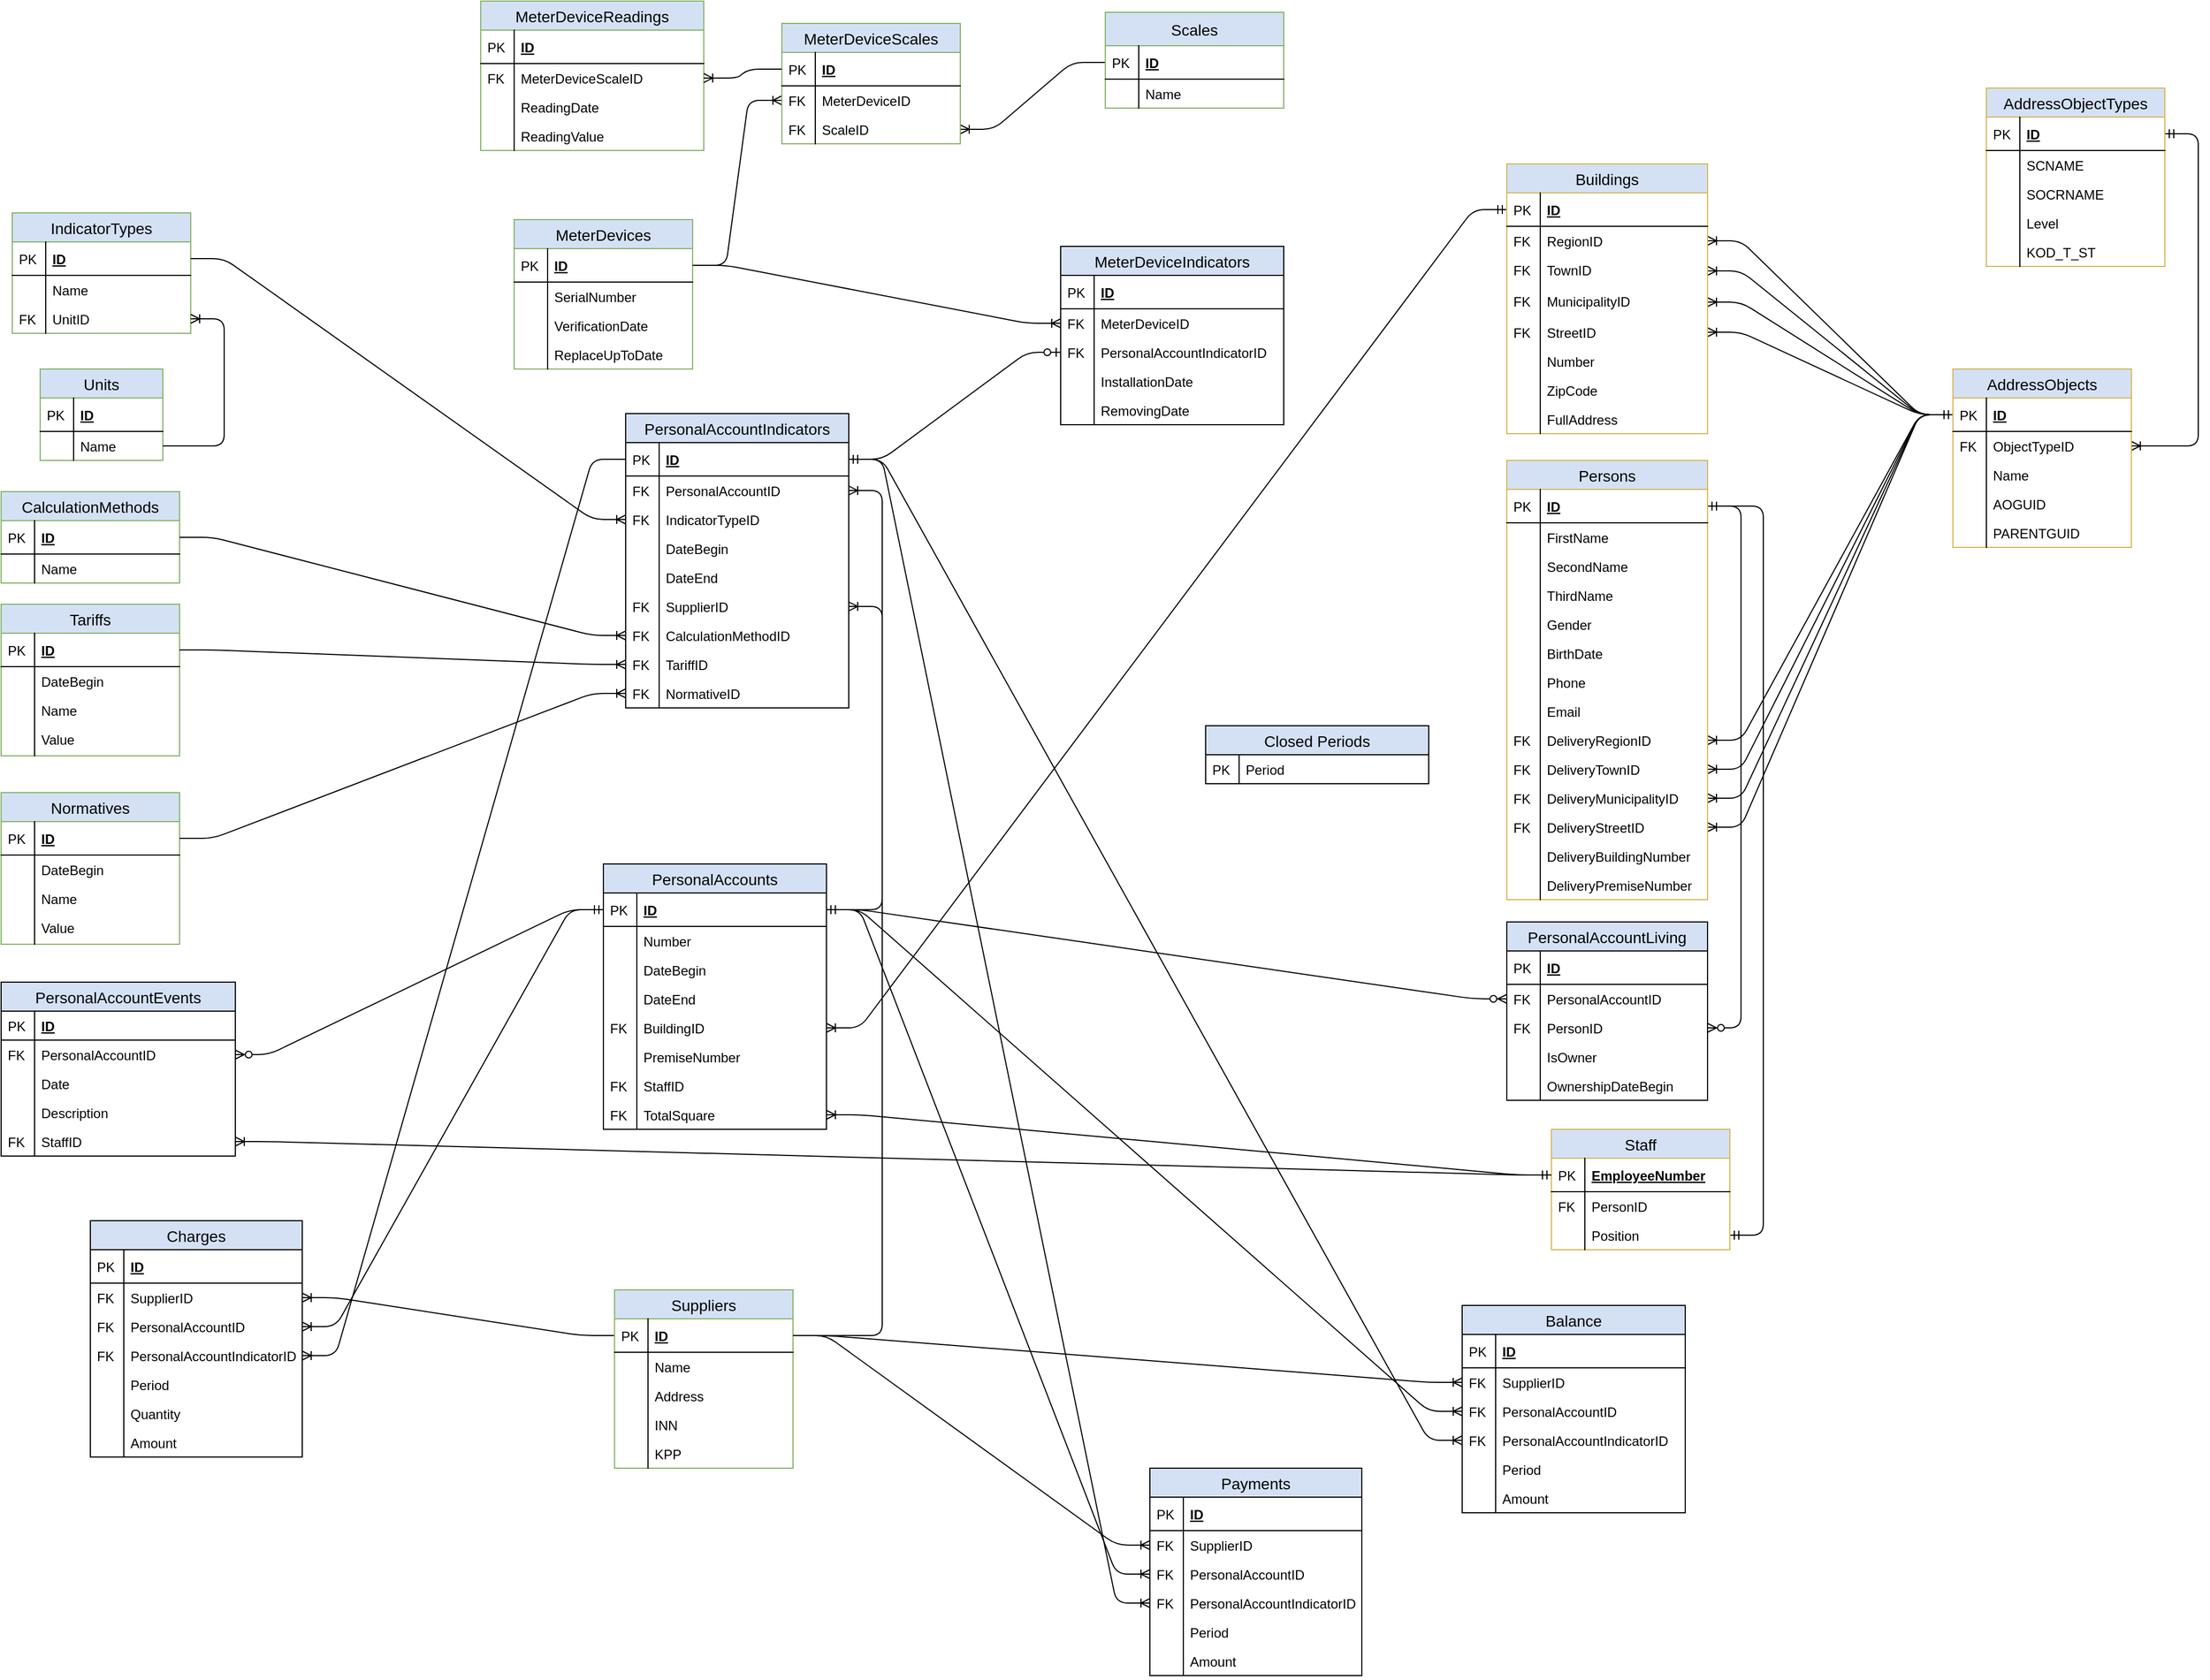 <mxfile version="13.3.5" type="device"><diagram name="Page-1" id="e56a1550-8fbb-45ad-956c-1786394a9013"><mxGraphModel dx="1249" dy="771" grid="1" gridSize="10" guides="1" tooltips="1" connect="1" arrows="1" fold="1" page="1" pageScale="1" pageWidth="1100" pageHeight="850" background="#ffffff" math="0" shadow="0"><root><mxCell id="0"/><mxCell id="1" parent="0"/><mxCell id="m9juF5eD6gMxYmHzZZN6-331" value="" style="edgeStyle=entityRelationEdgeStyle;fontSize=12;html=1;endArrow=ERoneToMany;startArrow=ERmandOne;" parent="1" source="m9juF5eD6gMxYmHzZZN6-59" target="m9juF5eD6gMxYmHzZZN6-87" edge="1"><mxGeometry width="100" height="100" relative="1" as="geometry"><mxPoint x="1531" y="101" as="sourcePoint"/><mxPoint x="1460" y="320" as="targetPoint"/></mxGeometry></mxCell><mxCell id="m9juF5eD6gMxYmHzZZN6-333" value="" style="edgeStyle=entityRelationEdgeStyle;fontSize=12;html=1;endArrow=ERoneToMany;startArrow=ERmandOne;" parent="1" source="m9juF5eD6gMxYmHzZZN6-81" target="m9juF5eD6gMxYmHzZZN6-96" edge="1"><mxGeometry width="100" height="100" relative="1" as="geometry"><mxPoint x="1170" y="540" as="sourcePoint"/><mxPoint x="1270" y="440" as="targetPoint"/></mxGeometry></mxCell><mxCell id="m9juF5eD6gMxYmHzZZN6-334" value="" style="edgeStyle=entityRelationEdgeStyle;fontSize=12;html=1;endArrow=ERoneToMany;startArrow=ERmandOne;" parent="1" source="m9juF5eD6gMxYmHzZZN6-81" target="m9juF5eD6gMxYmHzZZN6-98" edge="1"><mxGeometry width="100" height="100" relative="1" as="geometry"><mxPoint x="1170" y="540" as="sourcePoint"/><mxPoint x="1270" y="440" as="targetPoint"/></mxGeometry></mxCell><mxCell id="m9juF5eD6gMxYmHzZZN6-335" value="" style="edgeStyle=entityRelationEdgeStyle;fontSize=12;html=1;endArrow=ERoneToMany;startArrow=ERmandOne;" parent="1" source="m9juF5eD6gMxYmHzZZN6-81" target="m9juF5eD6gMxYmHzZZN6-107" edge="1"><mxGeometry width="100" height="100" relative="1" as="geometry"><mxPoint x="1170" y="540" as="sourcePoint"/><mxPoint x="1270" y="440" as="targetPoint"/></mxGeometry></mxCell><mxCell id="m9juF5eD6gMxYmHzZZN6-336" value="" style="edgeStyle=entityRelationEdgeStyle;fontSize=12;html=1;endArrow=ERoneToMany;startArrow=ERmandOne;" parent="1" source="m9juF5eD6gMxYmHzZZN6-81" target="m9juF5eD6gMxYmHzZZN6-100" edge="1"><mxGeometry width="100" height="100" relative="1" as="geometry"><mxPoint x="1170" y="540" as="sourcePoint"/><mxPoint x="1270" y="440" as="targetPoint"/></mxGeometry></mxCell><mxCell id="m9juF5eD6gMxYmHzZZN6-337" value="" style="edgeStyle=entityRelationEdgeStyle;fontSize=12;html=1;endArrow=ERoneToMany;startArrow=ERmandOne;" parent="1" source="m9juF5eD6gMxYmHzZZN6-81" target="m9juF5eD6gMxYmHzZZN6-149" edge="1"><mxGeometry width="100" height="100" relative="1" as="geometry"><mxPoint x="1170" y="540" as="sourcePoint"/><mxPoint x="1270" y="440" as="targetPoint"/></mxGeometry></mxCell><mxCell id="m9juF5eD6gMxYmHzZZN6-339" value="" style="edgeStyle=entityRelationEdgeStyle;fontSize=12;html=1;endArrow=ERoneToMany;startArrow=ERmandOne;" parent="1" source="m9juF5eD6gMxYmHzZZN6-81" target="m9juF5eD6gMxYmHzZZN6-151" edge="1"><mxGeometry width="100" height="100" relative="1" as="geometry"><mxPoint x="1170" y="540" as="sourcePoint"/><mxPoint x="1270" y="440" as="targetPoint"/></mxGeometry></mxCell><mxCell id="m9juF5eD6gMxYmHzZZN6-340" value="" style="edgeStyle=entityRelationEdgeStyle;fontSize=12;html=1;endArrow=ERoneToMany;startArrow=ERmandOne;" parent="1" source="m9juF5eD6gMxYmHzZZN6-81" target="m9juF5eD6gMxYmHzZZN6-153" edge="1"><mxGeometry width="100" height="100" relative="1" as="geometry"><mxPoint x="1170" y="540" as="sourcePoint"/><mxPoint x="1270" y="440" as="targetPoint"/></mxGeometry></mxCell><mxCell id="m9juF5eD6gMxYmHzZZN6-341" value="" style="edgeStyle=entityRelationEdgeStyle;fontSize=12;html=1;endArrow=ERoneToMany;startArrow=ERmandOne;" parent="1" source="m9juF5eD6gMxYmHzZZN6-81" target="m9juF5eD6gMxYmHzZZN6-155" edge="1"><mxGeometry width="100" height="100" relative="1" as="geometry"><mxPoint x="1170" y="540" as="sourcePoint"/><mxPoint x="1270" y="440" as="targetPoint"/></mxGeometry></mxCell><mxCell id="m9juF5eD6gMxYmHzZZN6-343" value="" style="edgeStyle=entityRelationEdgeStyle;fontSize=12;html=1;endArrow=ERoneToMany;startArrow=ERmandOne;" parent="1" source="m9juF5eD6gMxYmHzZZN6-94" target="m9juF5eD6gMxYmHzZZN6-124" edge="1"><mxGeometry width="100" height="100" relative="1" as="geometry"><mxPoint x="135" y="630" as="sourcePoint"/><mxPoint x="235" y="530" as="targetPoint"/></mxGeometry></mxCell><mxCell id="m9juF5eD6gMxYmHzZZN6-344" value="" style="edgeStyle=entityRelationEdgeStyle;fontSize=12;html=1;endArrow=ERoneToMany;startArrow=ERmandOne;" parent="1" source="m9juF5eD6gMxYmHzZZN6-114" target="m9juF5eD6gMxYmHzZZN6-201" edge="1"><mxGeometry width="100" height="100" relative="1" as="geometry"><mxPoint x="580" y="610" as="sourcePoint"/><mxPoint x="680" y="510" as="targetPoint"/></mxGeometry></mxCell><mxCell id="m9juF5eD6gMxYmHzZZN6-36" value="IndicatorTypes" style="swimlane;fontStyle=0;childLayout=stackLayout;horizontal=1;startSize=26;fillColor=#D4E1F5;horizontalStack=0;resizeParent=1;resizeParentMax=0;resizeLast=0;collapsible=1;marginBottom=0;swimlaneFillColor=#ffffff;align=center;fontSize=14;strokeColor=#82b366;" parent="1" vertex="1"><mxGeometry x="50" y="220" width="160" height="108" as="geometry"/></mxCell><mxCell id="m9juF5eD6gMxYmHzZZN6-37" value="ID" style="shape=partialRectangle;top=0;left=0;right=0;bottom=1;align=left;verticalAlign=middle;fillColor=none;spacingLeft=34;spacingRight=4;overflow=hidden;rotatable=0;points=[[0,0.5],[1,0.5]];portConstraint=eastwest;dropTarget=0;fontStyle=5;fontSize=12;" parent="m9juF5eD6gMxYmHzZZN6-36" vertex="1"><mxGeometry y="26" width="160" height="30" as="geometry"/></mxCell><mxCell id="m9juF5eD6gMxYmHzZZN6-38" value="PK" style="shape=partialRectangle;top=0;left=0;bottom=0;fillColor=none;align=left;verticalAlign=middle;spacingLeft=4;spacingRight=4;overflow=hidden;rotatable=0;points=[];portConstraint=eastwest;part=1;fontSize=12;" parent="m9juF5eD6gMxYmHzZZN6-37" vertex="1" connectable="0"><mxGeometry width="30" height="30" as="geometry"/></mxCell><mxCell id="m9juF5eD6gMxYmHzZZN6-39" value="Name" style="shape=partialRectangle;top=0;left=0;right=0;bottom=0;align=left;verticalAlign=top;fillColor=none;spacingLeft=34;spacingRight=4;overflow=hidden;rotatable=0;points=[[0,0.5],[1,0.5]];portConstraint=eastwest;dropTarget=0;fontSize=12;" parent="m9juF5eD6gMxYmHzZZN6-36" vertex="1"><mxGeometry y="56" width="160" height="26" as="geometry"/></mxCell><mxCell id="m9juF5eD6gMxYmHzZZN6-40" value="" style="shape=partialRectangle;top=0;left=0;bottom=0;fillColor=none;align=left;verticalAlign=top;spacingLeft=4;spacingRight=4;overflow=hidden;rotatable=0;points=[];portConstraint=eastwest;part=1;fontSize=12;" parent="m9juF5eD6gMxYmHzZZN6-39" vertex="1" connectable="0"><mxGeometry width="30" height="26" as="geometry"/></mxCell><mxCell id="m9juF5eD6gMxYmHzZZN6-298" value="UnitID" style="shape=partialRectangle;top=0;left=0;right=0;bottom=0;align=left;verticalAlign=top;fillColor=none;spacingLeft=34;spacingRight=4;overflow=hidden;rotatable=0;points=[[0,0.5],[1,0.5]];portConstraint=eastwest;dropTarget=0;fontSize=12;" parent="m9juF5eD6gMxYmHzZZN6-36" vertex="1"><mxGeometry y="82" width="160" height="26" as="geometry"/></mxCell><mxCell id="m9juF5eD6gMxYmHzZZN6-299" value="FK" style="shape=partialRectangle;top=0;left=0;bottom=0;fillColor=none;align=left;verticalAlign=top;spacingLeft=4;spacingRight=4;overflow=hidden;rotatable=0;points=[];portConstraint=eastwest;part=1;fontSize=12;" parent="m9juF5eD6gMxYmHzZZN6-298" vertex="1" connectable="0"><mxGeometry width="30" height="26" as="geometry"/></mxCell><mxCell id="m9juF5eD6gMxYmHzZZN6-47" value="Units" style="swimlane;fontStyle=0;childLayout=stackLayout;horizontal=1;startSize=26;fillColor=#D4E1F5;horizontalStack=0;resizeParent=1;resizeParentMax=0;resizeLast=0;collapsible=1;marginBottom=0;swimlaneFillColor=#ffffff;align=center;fontSize=14;strokeColor=#82b366;" parent="1" vertex="1"><mxGeometry x="75" y="360" width="110" height="82" as="geometry"/></mxCell><mxCell id="m9juF5eD6gMxYmHzZZN6-48" value="ID" style="shape=partialRectangle;top=0;left=0;right=0;bottom=1;align=left;verticalAlign=middle;fillColor=none;spacingLeft=34;spacingRight=4;overflow=hidden;rotatable=0;points=[[0,0.5],[1,0.5]];portConstraint=eastwest;dropTarget=0;fontStyle=5;fontSize=12;" parent="m9juF5eD6gMxYmHzZZN6-47" vertex="1"><mxGeometry y="26" width="110" height="30" as="geometry"/></mxCell><mxCell id="m9juF5eD6gMxYmHzZZN6-49" value="PK" style="shape=partialRectangle;top=0;left=0;bottom=0;fillColor=none;align=left;verticalAlign=middle;spacingLeft=4;spacingRight=4;overflow=hidden;rotatable=0;points=[];portConstraint=eastwest;part=1;fontSize=12;" parent="m9juF5eD6gMxYmHzZZN6-48" vertex="1" connectable="0"><mxGeometry width="30" height="30" as="geometry"/></mxCell><mxCell id="m9juF5eD6gMxYmHzZZN6-50" value="Name" style="shape=partialRectangle;top=0;left=0;right=0;bottom=0;align=left;verticalAlign=top;fillColor=none;spacingLeft=34;spacingRight=4;overflow=hidden;rotatable=0;points=[[0,0.5],[1,0.5]];portConstraint=eastwest;dropTarget=0;fontSize=12;" parent="m9juF5eD6gMxYmHzZZN6-47" vertex="1"><mxGeometry y="56" width="110" height="26" as="geometry"/></mxCell><mxCell id="m9juF5eD6gMxYmHzZZN6-51" value="" style="shape=partialRectangle;top=0;left=0;bottom=0;fillColor=none;align=left;verticalAlign=top;spacingLeft=4;spacingRight=4;overflow=hidden;rotatable=0;points=[];portConstraint=eastwest;part=1;fontSize=12;" parent="m9juF5eD6gMxYmHzZZN6-50" vertex="1" connectable="0"><mxGeometry width="30" height="26" as="geometry"/></mxCell><mxCell id="m9juF5eD6gMxYmHzZZN6-351" value="" style="edgeStyle=entityRelationEdgeStyle;fontSize=12;html=1;endArrow=ERoneToMany;startArrow=ERmandOne;" parent="1" source="m9juF5eD6gMxYmHzZZN6-188" target="m9juF5eD6gMxYmHzZZN6-228" edge="1"><mxGeometry width="100" height="100" relative="1" as="geometry"><mxPoint x="710" y="1140" as="sourcePoint"/><mxPoint x="810" y="1040" as="targetPoint"/></mxGeometry></mxCell><mxCell id="m9juF5eD6gMxYmHzZZN6-354" value="" style="edgeStyle=entityRelationEdgeStyle;fontSize=12;html=1;endArrow=ERmandOne;startArrow=ERmandOne;" parent="1" source="m9juF5eD6gMxYmHzZZN6-190" target="m9juF5eD6gMxYmHzZZN6-131" edge="1"><mxGeometry width="100" height="100" relative="1" as="geometry"><mxPoint x="1390" y="656" as="sourcePoint"/><mxPoint x="1490" y="556" as="targetPoint"/></mxGeometry></mxCell><mxCell id="m9juF5eD6gMxYmHzZZN6-357" value="" style="edgeStyle=entityRelationEdgeStyle;fontSize=12;html=1;endArrow=ERzeroToMany;startArrow=ERmandOne;" parent="1" source="m9juF5eD6gMxYmHzZZN6-114" target="m9juF5eD6gMxYmHzZZN6-355" edge="1"><mxGeometry width="100" height="100" relative="1" as="geometry"><mxPoint x="710" y="1040" as="sourcePoint"/><mxPoint x="810" y="940" as="targetPoint"/></mxGeometry></mxCell><mxCell id="m9juF5eD6gMxYmHzZZN6-358" value="" style="edgeStyle=entityRelationEdgeStyle;fontSize=12;html=1;endArrow=ERzeroToMany;startArrow=ERmandOne;" parent="1" source="m9juF5eD6gMxYmHzZZN6-114" target="m9juF5eD6gMxYmHzZZN6-246" edge="1"><mxGeometry width="100" height="100" relative="1" as="geometry"><mxPoint x="710" y="1040" as="sourcePoint"/><mxPoint x="810" y="940" as="targetPoint"/></mxGeometry></mxCell><mxCell id="m9juF5eD6gMxYmHzZZN6-359" value="" style="edgeStyle=entityRelationEdgeStyle;fontSize=12;html=1;endArrow=ERzeroToMany;startArrow=ERmandOne;" parent="1" source="m9juF5eD6gMxYmHzZZN6-131" target="m9juF5eD6gMxYmHzZZN6-248" edge="1"><mxGeometry width="100" height="100" relative="1" as="geometry"><mxPoint x="1390" y="826" as="sourcePoint"/><mxPoint x="1490" y="726" as="targetPoint"/></mxGeometry></mxCell><mxCell id="m9juF5eD6gMxYmHzZZN6-361" value="" style="edgeStyle=entityRelationEdgeStyle;fontSize=12;html=1;endArrow=ERzeroToOne;startArrow=ERmandOne;" parent="1" source="m9juF5eD6gMxYmHzZZN6-199" target="m9juF5eD6gMxYmHzZZN6-272" edge="1"><mxGeometry width="100" height="100" relative="1" as="geometry"><mxPoint x="710" y="1140" as="sourcePoint"/><mxPoint x="810" y="1040" as="targetPoint"/></mxGeometry></mxCell><mxCell id="m9juF5eD6gMxYmHzZZN6-362" value="" style="edgeStyle=entityRelationEdgeStyle;fontSize=12;html=1;endArrow=ERoneToMany;" parent="1" source="m9juF5eD6gMxYmHzZZN6-175" target="m9juF5eD6gMxYmHzZZN6-235" edge="1"><mxGeometry width="100" height="100" relative="1" as="geometry"><mxPoint x="710" y="1280" as="sourcePoint"/><mxPoint x="810" y="1180" as="targetPoint"/></mxGeometry></mxCell><mxCell id="m9juF5eD6gMxYmHzZZN6-363" value="" style="edgeStyle=entityRelationEdgeStyle;fontSize=12;html=1;endArrow=ERoneToMany;" parent="1" source="m9juF5eD6gMxYmHzZZN6-70" target="m9juF5eD6gMxYmHzZZN6-237" edge="1"><mxGeometry width="100" height="100" relative="1" as="geometry"><mxPoint x="710" y="1280" as="sourcePoint"/><mxPoint x="810" y="1180" as="targetPoint"/></mxGeometry></mxCell><mxCell id="m9juF5eD6gMxYmHzZZN6-366" value="" style="edgeStyle=entityRelationEdgeStyle;fontSize=12;html=1;endArrow=ERoneToMany;" parent="1" source="m9juF5eD6gMxYmHzZZN6-162" target="m9juF5eD6gMxYmHzZZN6-284" edge="1"><mxGeometry width="100" height="100" relative="1" as="geometry"><mxPoint x="340" y="1200" as="sourcePoint"/><mxPoint x="810" y="1180" as="targetPoint"/></mxGeometry></mxCell><mxCell id="m9juF5eD6gMxYmHzZZN6-367" value="" style="edgeStyle=entityRelationEdgeStyle;fontSize=12;html=1;endArrow=ERoneToMany;" parent="1" source="m9juF5eD6gMxYmHzZZN6-114" target="m9juF5eD6gMxYmHzZZN6-286" edge="1"><mxGeometry width="100" height="100" relative="1" as="geometry"><mxPoint x="710" y="1380" as="sourcePoint"/><mxPoint x="810" y="1280" as="targetPoint"/></mxGeometry></mxCell><mxCell id="m9juF5eD6gMxYmHzZZN6-368" value="" style="edgeStyle=entityRelationEdgeStyle;fontSize=12;html=1;endArrow=ERoneToMany;" parent="1" source="m9juF5eD6gMxYmHzZZN6-199" target="m9juF5eD6gMxYmHzZZN6-292" edge="1"><mxGeometry width="100" height="100" relative="1" as="geometry"><mxPoint x="710" y="1000" as="sourcePoint"/><mxPoint x="810" y="900" as="targetPoint"/></mxGeometry></mxCell><mxCell id="m9juF5eD6gMxYmHzZZN6-370" value="" style="edgeStyle=entityRelationEdgeStyle;fontSize=12;html=1;endArrow=ERoneToMany;" parent="1" source="m9juF5eD6gMxYmHzZZN6-162" target="m9juF5eD6gMxYmHzZZN6-303" edge="1"><mxGeometry width="100" height="100" relative="1" as="geometry"><mxPoint x="730" y="1190" as="sourcePoint"/><mxPoint x="830" y="1090" as="targetPoint"/></mxGeometry></mxCell><mxCell id="m9juF5eD6gMxYmHzZZN6-371" value="" style="edgeStyle=entityRelationEdgeStyle;fontSize=12;html=1;endArrow=ERoneToMany;" parent="1" source="m9juF5eD6gMxYmHzZZN6-114" target="m9juF5eD6gMxYmHzZZN6-305" edge="1"><mxGeometry width="100" height="100" relative="1" as="geometry"><mxPoint x="730" y="1150" as="sourcePoint"/><mxPoint x="830" y="1050" as="targetPoint"/></mxGeometry></mxCell><mxCell id="m9juF5eD6gMxYmHzZZN6-372" value="" style="edgeStyle=entityRelationEdgeStyle;fontSize=12;html=1;endArrow=ERoneToMany;" parent="1" source="m9juF5eD6gMxYmHzZZN6-199" target="m9juF5eD6gMxYmHzZZN6-311" edge="1"><mxGeometry width="100" height="100" relative="1" as="geometry"><mxPoint x="730" y="1040" as="sourcePoint"/><mxPoint x="830" y="940" as="targetPoint"/></mxGeometry></mxCell><mxCell id="m9juF5eD6gMxYmHzZZN6-93" value="Buildings" style="swimlane;fontStyle=0;childLayout=stackLayout;horizontal=1;startSize=26;fillColor=#D4E1F5;horizontalStack=0;resizeParent=1;resizeParentMax=0;resizeLast=0;collapsible=1;marginBottom=0;swimlaneFillColor=#ffffff;align=center;fontSize=14;strokeColor=#d6b656;" parent="1" vertex="1"><mxGeometry x="1390" y="176" width="180" height="242" as="geometry"/></mxCell><mxCell id="m9juF5eD6gMxYmHzZZN6-94" value="ID" style="shape=partialRectangle;top=0;left=0;right=0;bottom=1;align=left;verticalAlign=middle;fillColor=none;spacingLeft=34;spacingRight=4;overflow=hidden;rotatable=0;points=[[0,0.5],[1,0.5]];portConstraint=eastwest;dropTarget=0;fontStyle=5;fontSize=12;" parent="m9juF5eD6gMxYmHzZZN6-93" vertex="1"><mxGeometry y="26" width="180" height="30" as="geometry"/></mxCell><mxCell id="m9juF5eD6gMxYmHzZZN6-95" value="PK" style="shape=partialRectangle;top=0;left=0;bottom=0;fillColor=none;align=left;verticalAlign=middle;spacingLeft=4;spacingRight=4;overflow=hidden;rotatable=0;points=[];portConstraint=eastwest;part=1;fontSize=12;" parent="m9juF5eD6gMxYmHzZZN6-94" vertex="1" connectable="0"><mxGeometry width="30" height="30" as="geometry"/></mxCell><mxCell id="m9juF5eD6gMxYmHzZZN6-96" value="RegionID" style="shape=partialRectangle;top=0;left=0;right=0;bottom=0;align=left;verticalAlign=top;fillColor=none;spacingLeft=34;spacingRight=4;overflow=hidden;rotatable=0;points=[[0,0.5],[1,0.5]];portConstraint=eastwest;dropTarget=0;fontSize=12;" parent="m9juF5eD6gMxYmHzZZN6-93" vertex="1"><mxGeometry y="56" width="180" height="26" as="geometry"/></mxCell><mxCell id="m9juF5eD6gMxYmHzZZN6-97" value="FK" style="shape=partialRectangle;top=0;left=0;bottom=0;fillColor=none;align=left;verticalAlign=top;spacingLeft=4;spacingRight=4;overflow=hidden;rotatable=0;points=[];portConstraint=eastwest;part=1;fontSize=12;" parent="m9juF5eD6gMxYmHzZZN6-96" vertex="1" connectable="0"><mxGeometry width="30" height="26" as="geometry"/></mxCell><mxCell id="m9juF5eD6gMxYmHzZZN6-98" value="TownID" style="shape=partialRectangle;top=0;left=0;right=0;bottom=0;align=left;verticalAlign=top;fillColor=none;spacingLeft=34;spacingRight=4;overflow=hidden;rotatable=0;points=[[0,0.5],[1,0.5]];portConstraint=eastwest;dropTarget=0;fontSize=12;" parent="m9juF5eD6gMxYmHzZZN6-93" vertex="1"><mxGeometry y="82" width="180" height="28" as="geometry"/></mxCell><mxCell id="m9juF5eD6gMxYmHzZZN6-99" value="FK" style="shape=partialRectangle;top=0;left=0;bottom=0;fillColor=none;align=left;verticalAlign=top;spacingLeft=4;spacingRight=4;overflow=hidden;rotatable=0;points=[];portConstraint=eastwest;part=1;fontSize=12;" parent="m9juF5eD6gMxYmHzZZN6-98" vertex="1" connectable="0"><mxGeometry width="30" height="28" as="geometry"/></mxCell><mxCell id="m9juF5eD6gMxYmHzZZN6-107" value="MunicipalityID" style="shape=partialRectangle;top=0;left=0;right=0;bottom=0;align=left;verticalAlign=top;fillColor=none;spacingLeft=34;spacingRight=4;overflow=hidden;rotatable=0;points=[[0,0.5],[1,0.5]];portConstraint=eastwest;dropTarget=0;fontSize=12;" parent="m9juF5eD6gMxYmHzZZN6-93" vertex="1"><mxGeometry y="110" width="180" height="28" as="geometry"/></mxCell><mxCell id="m9juF5eD6gMxYmHzZZN6-108" value="FK" style="shape=partialRectangle;top=0;left=0;bottom=0;fillColor=none;align=left;verticalAlign=top;spacingLeft=4;spacingRight=4;overflow=hidden;rotatable=0;points=[];portConstraint=eastwest;part=1;fontSize=12;" parent="m9juF5eD6gMxYmHzZZN6-107" vertex="1" connectable="0"><mxGeometry width="30" height="28" as="geometry"/></mxCell><mxCell id="m9juF5eD6gMxYmHzZZN6-100" value="StreetID" style="shape=partialRectangle;top=0;left=0;right=0;bottom=0;align=left;verticalAlign=top;fillColor=none;spacingLeft=34;spacingRight=4;overflow=hidden;rotatable=0;points=[[0,0.5],[1,0.5]];portConstraint=eastwest;dropTarget=0;fontSize=12;" parent="m9juF5eD6gMxYmHzZZN6-93" vertex="1"><mxGeometry y="138" width="180" height="26" as="geometry"/></mxCell><mxCell id="m9juF5eD6gMxYmHzZZN6-101" value="FK" style="shape=partialRectangle;top=0;left=0;bottom=0;fillColor=none;align=left;verticalAlign=top;spacingLeft=4;spacingRight=4;overflow=hidden;rotatable=0;points=[];portConstraint=eastwest;part=1;fontSize=12;" parent="m9juF5eD6gMxYmHzZZN6-100" vertex="1" connectable="0"><mxGeometry width="30" height="26" as="geometry"/></mxCell><mxCell id="m9juF5eD6gMxYmHzZZN6-104" value="Number" style="shape=partialRectangle;top=0;left=0;right=0;bottom=0;align=left;verticalAlign=top;fillColor=none;spacingLeft=34;spacingRight=4;overflow=hidden;rotatable=0;points=[[0,0.5],[1,0.5]];portConstraint=eastwest;dropTarget=0;fontSize=12;" parent="m9juF5eD6gMxYmHzZZN6-93" vertex="1"><mxGeometry y="164" width="180" height="26" as="geometry"/></mxCell><mxCell id="m9juF5eD6gMxYmHzZZN6-105" value="" style="shape=partialRectangle;top=0;left=0;bottom=0;fillColor=none;align=left;verticalAlign=top;spacingLeft=4;spacingRight=4;overflow=hidden;rotatable=0;points=[];portConstraint=eastwest;part=1;fontSize=12;" parent="m9juF5eD6gMxYmHzZZN6-104" vertex="1" connectable="0"><mxGeometry width="30" height="26" as="geometry"/></mxCell><mxCell id="m9juF5eD6gMxYmHzZZN6-109" value="ZipCode" style="shape=partialRectangle;top=0;left=0;right=0;bottom=0;align=left;verticalAlign=top;fillColor=none;spacingLeft=34;spacingRight=4;overflow=hidden;rotatable=0;points=[[0,0.5],[1,0.5]];portConstraint=eastwest;dropTarget=0;fontSize=12;" parent="m9juF5eD6gMxYmHzZZN6-93" vertex="1"><mxGeometry y="190" width="180" height="26" as="geometry"/></mxCell><mxCell id="m9juF5eD6gMxYmHzZZN6-110" value="" style="shape=partialRectangle;top=0;left=0;bottom=0;fillColor=none;align=left;verticalAlign=top;spacingLeft=4;spacingRight=4;overflow=hidden;rotatable=0;points=[];portConstraint=eastwest;part=1;fontSize=12;" parent="m9juF5eD6gMxYmHzZZN6-109" vertex="1" connectable="0"><mxGeometry width="30" height="26" as="geometry"/></mxCell><mxCell id="m9juF5eD6gMxYmHzZZN6-111" value="FullAddress" style="shape=partialRectangle;top=0;left=0;right=0;bottom=0;align=left;verticalAlign=top;fillColor=none;spacingLeft=34;spacingRight=4;overflow=hidden;rotatable=0;points=[[0,0.5],[1,0.5]];portConstraint=eastwest;dropTarget=0;fontSize=12;" parent="m9juF5eD6gMxYmHzZZN6-93" vertex="1"><mxGeometry y="216" width="180" height="26" as="geometry"/></mxCell><mxCell id="m9juF5eD6gMxYmHzZZN6-112" value="" style="shape=partialRectangle;top=0;left=0;bottom=0;fillColor=none;align=left;verticalAlign=top;spacingLeft=4;spacingRight=4;overflow=hidden;rotatable=0;points=[];portConstraint=eastwest;part=1;fontSize=12;" parent="m9juF5eD6gMxYmHzZZN6-111" vertex="1" connectable="0"><mxGeometry width="30" height="26" as="geometry"/></mxCell><mxCell id="m9juF5eD6gMxYmHzZZN6-130" value="Persons" style="swimlane;fontStyle=0;childLayout=stackLayout;horizontal=1;startSize=26;fillColor=#D4E1F5;horizontalStack=0;resizeParent=1;resizeParentMax=0;resizeLast=0;collapsible=1;marginBottom=0;swimlaneFillColor=#ffffff;align=center;fontSize=14;strokeColor=#d6b656;" parent="1" vertex="1"><mxGeometry x="1390" y="442" width="180" height="394" as="geometry"/></mxCell><mxCell id="m9juF5eD6gMxYmHzZZN6-131" value="ID" style="shape=partialRectangle;top=0;left=0;right=0;bottom=1;align=left;verticalAlign=middle;fillColor=none;spacingLeft=34;spacingRight=4;overflow=hidden;rotatable=0;points=[[0,0.5],[1,0.5]];portConstraint=eastwest;dropTarget=0;fontStyle=5;fontSize=12;" parent="m9juF5eD6gMxYmHzZZN6-130" vertex="1"><mxGeometry y="26" width="180" height="30" as="geometry"/></mxCell><mxCell id="m9juF5eD6gMxYmHzZZN6-132" value="PK" style="shape=partialRectangle;top=0;left=0;bottom=0;fillColor=none;align=left;verticalAlign=middle;spacingLeft=4;spacingRight=4;overflow=hidden;rotatable=0;points=[];portConstraint=eastwest;part=1;fontSize=12;" parent="m9juF5eD6gMxYmHzZZN6-131" vertex="1" connectable="0"><mxGeometry width="30" height="30" as="geometry"/></mxCell><mxCell id="m9juF5eD6gMxYmHzZZN6-133" value="FirstName" style="shape=partialRectangle;top=0;left=0;right=0;bottom=0;align=left;verticalAlign=top;fillColor=none;spacingLeft=34;spacingRight=4;overflow=hidden;rotatable=0;points=[[0,0.5],[1,0.5]];portConstraint=eastwest;dropTarget=0;fontSize=12;" parent="m9juF5eD6gMxYmHzZZN6-130" vertex="1"><mxGeometry y="56" width="180" height="26" as="geometry"/></mxCell><mxCell id="m9juF5eD6gMxYmHzZZN6-134" value="" style="shape=partialRectangle;top=0;left=0;bottom=0;fillColor=none;align=left;verticalAlign=top;spacingLeft=4;spacingRight=4;overflow=hidden;rotatable=0;points=[];portConstraint=eastwest;part=1;fontSize=12;" parent="m9juF5eD6gMxYmHzZZN6-133" vertex="1" connectable="0"><mxGeometry width="30" height="26" as="geometry"/></mxCell><mxCell id="m9juF5eD6gMxYmHzZZN6-135" value="SecondName" style="shape=partialRectangle;top=0;left=0;right=0;bottom=0;align=left;verticalAlign=top;fillColor=none;spacingLeft=34;spacingRight=4;overflow=hidden;rotatable=0;points=[[0,0.5],[1,0.5]];portConstraint=eastwest;dropTarget=0;fontSize=12;" parent="m9juF5eD6gMxYmHzZZN6-130" vertex="1"><mxGeometry y="82" width="180" height="26" as="geometry"/></mxCell><mxCell id="m9juF5eD6gMxYmHzZZN6-136" value="" style="shape=partialRectangle;top=0;left=0;bottom=0;fillColor=none;align=left;verticalAlign=top;spacingLeft=4;spacingRight=4;overflow=hidden;rotatable=0;points=[];portConstraint=eastwest;part=1;fontSize=12;" parent="m9juF5eD6gMxYmHzZZN6-135" vertex="1" connectable="0"><mxGeometry width="30" height="26" as="geometry"/></mxCell><mxCell id="m9juF5eD6gMxYmHzZZN6-137" value="ThirdName" style="shape=partialRectangle;top=0;left=0;right=0;bottom=0;align=left;verticalAlign=top;fillColor=none;spacingLeft=34;spacingRight=4;overflow=hidden;rotatable=0;points=[[0,0.5],[1,0.5]];portConstraint=eastwest;dropTarget=0;fontSize=12;" parent="m9juF5eD6gMxYmHzZZN6-130" vertex="1"><mxGeometry y="108" width="180" height="26" as="geometry"/></mxCell><mxCell id="m9juF5eD6gMxYmHzZZN6-138" value="" style="shape=partialRectangle;top=0;left=0;bottom=0;fillColor=none;align=left;verticalAlign=top;spacingLeft=4;spacingRight=4;overflow=hidden;rotatable=0;points=[];portConstraint=eastwest;part=1;fontSize=12;" parent="m9juF5eD6gMxYmHzZZN6-137" vertex="1" connectable="0"><mxGeometry width="30" height="26" as="geometry"/></mxCell><mxCell id="m9juF5eD6gMxYmHzZZN6-141" value="Gender" style="shape=partialRectangle;top=0;left=0;right=0;bottom=0;align=left;verticalAlign=top;fillColor=none;spacingLeft=34;spacingRight=4;overflow=hidden;rotatable=0;points=[[0,0.5],[1,0.5]];portConstraint=eastwest;dropTarget=0;fontSize=12;" parent="m9juF5eD6gMxYmHzZZN6-130" vertex="1"><mxGeometry y="134" width="180" height="26" as="geometry"/></mxCell><mxCell id="m9juF5eD6gMxYmHzZZN6-142" value="" style="shape=partialRectangle;top=0;left=0;bottom=0;fillColor=none;align=left;verticalAlign=top;spacingLeft=4;spacingRight=4;overflow=hidden;rotatable=0;points=[];portConstraint=eastwest;part=1;fontSize=12;" parent="m9juF5eD6gMxYmHzZZN6-141" vertex="1" connectable="0"><mxGeometry width="30" height="26" as="geometry"/></mxCell><mxCell id="m9juF5eD6gMxYmHzZZN6-143" value="BirthDate" style="shape=partialRectangle;top=0;left=0;right=0;bottom=0;align=left;verticalAlign=top;fillColor=none;spacingLeft=34;spacingRight=4;overflow=hidden;rotatable=0;points=[[0,0.5],[1,0.5]];portConstraint=eastwest;dropTarget=0;fontSize=12;" parent="m9juF5eD6gMxYmHzZZN6-130" vertex="1"><mxGeometry y="160" width="180" height="26" as="geometry"/></mxCell><mxCell id="m9juF5eD6gMxYmHzZZN6-144" value="" style="shape=partialRectangle;top=0;left=0;bottom=0;fillColor=none;align=left;verticalAlign=top;spacingLeft=4;spacingRight=4;overflow=hidden;rotatable=0;points=[];portConstraint=eastwest;part=1;fontSize=12;" parent="m9juF5eD6gMxYmHzZZN6-143" vertex="1" connectable="0"><mxGeometry width="30" height="26" as="geometry"/></mxCell><mxCell id="m9juF5eD6gMxYmHzZZN6-145" value="Phone" style="shape=partialRectangle;top=0;left=0;right=0;bottom=0;align=left;verticalAlign=top;fillColor=none;spacingLeft=34;spacingRight=4;overflow=hidden;rotatable=0;points=[[0,0.5],[1,0.5]];portConstraint=eastwest;dropTarget=0;fontSize=12;" parent="m9juF5eD6gMxYmHzZZN6-130" vertex="1"><mxGeometry y="186" width="180" height="26" as="geometry"/></mxCell><mxCell id="m9juF5eD6gMxYmHzZZN6-146" value="" style="shape=partialRectangle;top=0;left=0;bottom=0;fillColor=none;align=left;verticalAlign=top;spacingLeft=4;spacingRight=4;overflow=hidden;rotatable=0;points=[];portConstraint=eastwest;part=1;fontSize=12;" parent="m9juF5eD6gMxYmHzZZN6-145" vertex="1" connectable="0"><mxGeometry width="30" height="26" as="geometry"/></mxCell><mxCell id="m9juF5eD6gMxYmHzZZN6-147" value="Email" style="shape=partialRectangle;top=0;left=0;right=0;bottom=0;align=left;verticalAlign=top;fillColor=none;spacingLeft=34;spacingRight=4;overflow=hidden;rotatable=0;points=[[0,0.5],[1,0.5]];portConstraint=eastwest;dropTarget=0;fontSize=12;" parent="m9juF5eD6gMxYmHzZZN6-130" vertex="1"><mxGeometry y="212" width="180" height="26" as="geometry"/></mxCell><mxCell id="m9juF5eD6gMxYmHzZZN6-148" value="" style="shape=partialRectangle;top=0;left=0;bottom=0;fillColor=none;align=left;verticalAlign=top;spacingLeft=4;spacingRight=4;overflow=hidden;rotatable=0;points=[];portConstraint=eastwest;part=1;fontSize=12;" parent="m9juF5eD6gMxYmHzZZN6-147" vertex="1" connectable="0"><mxGeometry width="30" height="26" as="geometry"/></mxCell><mxCell id="m9juF5eD6gMxYmHzZZN6-149" value="DeliveryRegionID" style="shape=partialRectangle;top=0;left=0;right=0;bottom=0;align=left;verticalAlign=top;fillColor=none;spacingLeft=34;spacingRight=4;overflow=hidden;rotatable=0;points=[[0,0.5],[1,0.5]];portConstraint=eastwest;dropTarget=0;fontSize=12;" parent="m9juF5eD6gMxYmHzZZN6-130" vertex="1"><mxGeometry y="238" width="180" height="26" as="geometry"/></mxCell><mxCell id="m9juF5eD6gMxYmHzZZN6-150" value="FK" style="shape=partialRectangle;top=0;left=0;bottom=0;fillColor=none;align=left;verticalAlign=top;spacingLeft=4;spacingRight=4;overflow=hidden;rotatable=0;points=[];portConstraint=eastwest;part=1;fontSize=12;" parent="m9juF5eD6gMxYmHzZZN6-149" vertex="1" connectable="0"><mxGeometry width="30" height="26" as="geometry"/></mxCell><mxCell id="m9juF5eD6gMxYmHzZZN6-151" value="DeliveryTownID" style="shape=partialRectangle;top=0;left=0;right=0;bottom=0;align=left;verticalAlign=top;fillColor=none;spacingLeft=34;spacingRight=4;overflow=hidden;rotatable=0;points=[[0,0.5],[1,0.5]];portConstraint=eastwest;dropTarget=0;fontSize=12;" parent="m9juF5eD6gMxYmHzZZN6-130" vertex="1"><mxGeometry y="264" width="180" height="26" as="geometry"/></mxCell><mxCell id="m9juF5eD6gMxYmHzZZN6-152" value="FK" style="shape=partialRectangle;top=0;left=0;bottom=0;fillColor=none;align=left;verticalAlign=top;spacingLeft=4;spacingRight=4;overflow=hidden;rotatable=0;points=[];portConstraint=eastwest;part=1;fontSize=12;" parent="m9juF5eD6gMxYmHzZZN6-151" vertex="1" connectable="0"><mxGeometry width="30" height="26" as="geometry"/></mxCell><mxCell id="m9juF5eD6gMxYmHzZZN6-153" value="DeliveryMunicipalityID" style="shape=partialRectangle;top=0;left=0;right=0;bottom=0;align=left;verticalAlign=top;fillColor=none;spacingLeft=34;spacingRight=4;overflow=hidden;rotatable=0;points=[[0,0.5],[1,0.5]];portConstraint=eastwest;dropTarget=0;fontSize=12;" parent="m9juF5eD6gMxYmHzZZN6-130" vertex="1"><mxGeometry y="290" width="180" height="26" as="geometry"/></mxCell><mxCell id="m9juF5eD6gMxYmHzZZN6-154" value="FK" style="shape=partialRectangle;top=0;left=0;bottom=0;fillColor=none;align=left;verticalAlign=top;spacingLeft=4;spacingRight=4;overflow=hidden;rotatable=0;points=[];portConstraint=eastwest;part=1;fontSize=12;" parent="m9juF5eD6gMxYmHzZZN6-153" vertex="1" connectable="0"><mxGeometry width="30" height="26" as="geometry"/></mxCell><mxCell id="m9juF5eD6gMxYmHzZZN6-155" value="DeliveryStreetID" style="shape=partialRectangle;top=0;left=0;right=0;bottom=0;align=left;verticalAlign=top;fillColor=none;spacingLeft=34;spacingRight=4;overflow=hidden;rotatable=0;points=[[0,0.5],[1,0.5]];portConstraint=eastwest;dropTarget=0;fontSize=12;" parent="m9juF5eD6gMxYmHzZZN6-130" vertex="1"><mxGeometry y="316" width="180" height="26" as="geometry"/></mxCell><mxCell id="m9juF5eD6gMxYmHzZZN6-156" value="FK" style="shape=partialRectangle;top=0;left=0;bottom=0;fillColor=none;align=left;verticalAlign=top;spacingLeft=4;spacingRight=4;overflow=hidden;rotatable=0;points=[];portConstraint=eastwest;part=1;fontSize=12;" parent="m9juF5eD6gMxYmHzZZN6-155" vertex="1" connectable="0"><mxGeometry width="30" height="26" as="geometry"/></mxCell><mxCell id="m9juF5eD6gMxYmHzZZN6-157" value="DeliveryBuildingNumber" style="shape=partialRectangle;top=0;left=0;right=0;bottom=0;align=left;verticalAlign=top;fillColor=none;spacingLeft=34;spacingRight=4;overflow=hidden;rotatable=0;points=[[0,0.5],[1,0.5]];portConstraint=eastwest;dropTarget=0;fontSize=12;" parent="m9juF5eD6gMxYmHzZZN6-130" vertex="1"><mxGeometry y="342" width="180" height="26" as="geometry"/></mxCell><mxCell id="m9juF5eD6gMxYmHzZZN6-158" value="" style="shape=partialRectangle;top=0;left=0;bottom=0;fillColor=none;align=left;verticalAlign=top;spacingLeft=4;spacingRight=4;overflow=hidden;rotatable=0;points=[];portConstraint=eastwest;part=1;fontSize=12;" parent="m9juF5eD6gMxYmHzZZN6-157" vertex="1" connectable="0"><mxGeometry width="30" height="26" as="geometry"/></mxCell><mxCell id="m9juF5eD6gMxYmHzZZN6-159" value="DeliveryPremiseNumber" style="shape=partialRectangle;top=0;left=0;right=0;bottom=0;align=left;verticalAlign=top;fillColor=none;spacingLeft=34;spacingRight=4;overflow=hidden;rotatable=0;points=[[0,0.5],[1,0.5]];portConstraint=eastwest;dropTarget=0;fontSize=12;" parent="m9juF5eD6gMxYmHzZZN6-130" vertex="1"><mxGeometry y="368" width="180" height="26" as="geometry"/></mxCell><mxCell id="m9juF5eD6gMxYmHzZZN6-160" value="" style="shape=partialRectangle;top=0;left=0;bottom=0;fillColor=none;align=left;verticalAlign=top;spacingLeft=4;spacingRight=4;overflow=hidden;rotatable=0;points=[];portConstraint=eastwest;part=1;fontSize=12;" parent="m9juF5eD6gMxYmHzZZN6-159" vertex="1" connectable="0"><mxGeometry width="30" height="26" as="geometry"/></mxCell><mxCell id="m9juF5eD6gMxYmHzZZN6-243" value="PersonalAccountLiving" style="swimlane;fontStyle=0;childLayout=stackLayout;horizontal=1;startSize=26;fillColor=#D4E1F5;horizontalStack=0;resizeParent=1;resizeParentMax=0;resizeLast=0;collapsible=1;marginBottom=0;swimlaneFillColor=#ffffff;align=center;fontSize=14;" parent="1" vertex="1"><mxGeometry x="1390" y="856" width="180" height="160" as="geometry"/></mxCell><mxCell id="m9juF5eD6gMxYmHzZZN6-244" value="ID" style="shape=partialRectangle;top=0;left=0;right=0;bottom=1;align=left;verticalAlign=middle;fillColor=none;spacingLeft=34;spacingRight=4;overflow=hidden;rotatable=0;points=[[0,0.5],[1,0.5]];portConstraint=eastwest;dropTarget=0;fontStyle=5;fontSize=12;" parent="m9juF5eD6gMxYmHzZZN6-243" vertex="1"><mxGeometry y="26" width="180" height="30" as="geometry"/></mxCell><mxCell id="m9juF5eD6gMxYmHzZZN6-245" value="PK" style="shape=partialRectangle;top=0;left=0;bottom=0;fillColor=none;align=left;verticalAlign=middle;spacingLeft=4;spacingRight=4;overflow=hidden;rotatable=0;points=[];portConstraint=eastwest;part=1;fontSize=12;" parent="m9juF5eD6gMxYmHzZZN6-244" vertex="1" connectable="0"><mxGeometry width="30" height="30" as="geometry"/></mxCell><mxCell id="m9juF5eD6gMxYmHzZZN6-246" value="PersonalAccountID" style="shape=partialRectangle;top=0;left=0;right=0;bottom=0;align=left;verticalAlign=top;fillColor=none;spacingLeft=34;spacingRight=4;overflow=hidden;rotatable=0;points=[[0,0.5],[1,0.5]];portConstraint=eastwest;dropTarget=0;fontSize=12;" parent="m9juF5eD6gMxYmHzZZN6-243" vertex="1"><mxGeometry y="56" width="180" height="26" as="geometry"/></mxCell><mxCell id="m9juF5eD6gMxYmHzZZN6-247" value="FK" style="shape=partialRectangle;top=0;left=0;bottom=0;fillColor=none;align=left;verticalAlign=top;spacingLeft=4;spacingRight=4;overflow=hidden;rotatable=0;points=[];portConstraint=eastwest;part=1;fontSize=12;" parent="m9juF5eD6gMxYmHzZZN6-246" vertex="1" connectable="0"><mxGeometry width="30" height="26" as="geometry"/></mxCell><mxCell id="m9juF5eD6gMxYmHzZZN6-248" value="PersonID" style="shape=partialRectangle;top=0;left=0;right=0;bottom=0;align=left;verticalAlign=top;fillColor=none;spacingLeft=34;spacingRight=4;overflow=hidden;rotatable=0;points=[[0,0.5],[1,0.5]];portConstraint=eastwest;dropTarget=0;fontSize=12;" parent="m9juF5eD6gMxYmHzZZN6-243" vertex="1"><mxGeometry y="82" width="180" height="26" as="geometry"/></mxCell><mxCell id="m9juF5eD6gMxYmHzZZN6-249" value="FK" style="shape=partialRectangle;top=0;left=0;bottom=0;fillColor=none;align=left;verticalAlign=top;spacingLeft=4;spacingRight=4;overflow=hidden;rotatable=0;points=[];portConstraint=eastwest;part=1;fontSize=12;" parent="m9juF5eD6gMxYmHzZZN6-248" vertex="1" connectable="0"><mxGeometry width="30" height="26" as="geometry"/></mxCell><mxCell id="m9juF5eD6gMxYmHzZZN6-250" value="IsOwner" style="shape=partialRectangle;top=0;left=0;right=0;bottom=0;align=left;verticalAlign=top;fillColor=none;spacingLeft=34;spacingRight=4;overflow=hidden;rotatable=0;points=[[0,0.5],[1,0.5]];portConstraint=eastwest;dropTarget=0;fontSize=12;" parent="m9juF5eD6gMxYmHzZZN6-243" vertex="1"><mxGeometry y="108" width="180" height="26" as="geometry"/></mxCell><mxCell id="m9juF5eD6gMxYmHzZZN6-251" value="" style="shape=partialRectangle;top=0;left=0;bottom=0;fillColor=none;align=left;verticalAlign=top;spacingLeft=4;spacingRight=4;overflow=hidden;rotatable=0;points=[];portConstraint=eastwest;part=1;fontSize=12;" parent="m9juF5eD6gMxYmHzZZN6-250" vertex="1" connectable="0"><mxGeometry width="30" height="26" as="geometry"/></mxCell><mxCell id="m9juF5eD6gMxYmHzZZN6-254" value="OwnershipDateBegin" style="shape=partialRectangle;top=0;left=0;right=0;bottom=0;align=left;verticalAlign=top;fillColor=none;spacingLeft=34;spacingRight=4;overflow=hidden;rotatable=0;points=[[0,0.5],[1,0.5]];portConstraint=eastwest;dropTarget=0;fontSize=12;" parent="m9juF5eD6gMxYmHzZZN6-243" vertex="1"><mxGeometry y="134" width="180" height="26" as="geometry"/></mxCell><mxCell id="m9juF5eD6gMxYmHzZZN6-255" value="" style="shape=partialRectangle;top=0;left=0;bottom=0;fillColor=none;align=left;verticalAlign=top;spacingLeft=4;spacingRight=4;overflow=hidden;rotatable=0;points=[];portConstraint=eastwest;part=1;fontSize=12;" parent="m9juF5eD6gMxYmHzZZN6-254" vertex="1" connectable="0"><mxGeometry width="30" height="26" as="geometry"/></mxCell><mxCell id="m9juF5eD6gMxYmHzZZN6-80" value="AddressObjects" style="swimlane;fontStyle=0;childLayout=stackLayout;horizontal=1;startSize=26;fillColor=#D4E1F5;horizontalStack=0;resizeParent=1;resizeParentMax=0;resizeLast=0;collapsible=1;marginBottom=0;swimlaneFillColor=#ffffff;align=center;fontSize=14;strokeColor=#d6b656;" parent="1" vertex="1"><mxGeometry x="1790" y="360" width="160" height="160" as="geometry"/></mxCell><mxCell id="m9juF5eD6gMxYmHzZZN6-81" value="ID" style="shape=partialRectangle;top=0;left=0;right=0;bottom=1;align=left;verticalAlign=middle;fillColor=none;spacingLeft=34;spacingRight=4;overflow=hidden;rotatable=0;points=[[0,0.5],[1,0.5]];portConstraint=eastwest;dropTarget=0;fontStyle=5;fontSize=12;" parent="m9juF5eD6gMxYmHzZZN6-80" vertex="1"><mxGeometry y="26" width="160" height="30" as="geometry"/></mxCell><mxCell id="m9juF5eD6gMxYmHzZZN6-82" value="PK" style="shape=partialRectangle;top=0;left=0;bottom=0;fillColor=none;align=left;verticalAlign=middle;spacingLeft=4;spacingRight=4;overflow=hidden;rotatable=0;points=[];portConstraint=eastwest;part=1;fontSize=12;" parent="m9juF5eD6gMxYmHzZZN6-81" vertex="1" connectable="0"><mxGeometry width="30" height="30" as="geometry"/></mxCell><mxCell id="m9juF5eD6gMxYmHzZZN6-87" value="ObjectTypeID" style="shape=partialRectangle;top=0;left=0;right=0;bottom=0;align=left;verticalAlign=top;fillColor=none;spacingLeft=34;spacingRight=4;overflow=hidden;rotatable=0;points=[[0,0.5],[1,0.5]];portConstraint=eastwest;dropTarget=0;fontSize=12;" parent="m9juF5eD6gMxYmHzZZN6-80" vertex="1"><mxGeometry y="56" width="160" height="26" as="geometry"/></mxCell><mxCell id="m9juF5eD6gMxYmHzZZN6-88" value="FK" style="shape=partialRectangle;top=0;left=0;bottom=0;fillColor=none;align=left;verticalAlign=top;spacingLeft=4;spacingRight=4;overflow=hidden;rotatable=0;points=[];portConstraint=eastwest;part=1;fontSize=12;" parent="m9juF5eD6gMxYmHzZZN6-87" vertex="1" connectable="0"><mxGeometry width="30" height="26" as="geometry"/></mxCell><mxCell id="m9juF5eD6gMxYmHzZZN6-85" value="Name" style="shape=partialRectangle;top=0;left=0;right=0;bottom=0;align=left;verticalAlign=top;fillColor=none;spacingLeft=34;spacingRight=4;overflow=hidden;rotatable=0;points=[[0,0.5],[1,0.5]];portConstraint=eastwest;dropTarget=0;fontSize=12;" parent="m9juF5eD6gMxYmHzZZN6-80" vertex="1"><mxGeometry y="82" width="160" height="26" as="geometry"/></mxCell><mxCell id="m9juF5eD6gMxYmHzZZN6-86" value="" style="shape=partialRectangle;top=0;left=0;bottom=0;fillColor=none;align=left;verticalAlign=top;spacingLeft=4;spacingRight=4;overflow=hidden;rotatable=0;points=[];portConstraint=eastwest;part=1;fontSize=12;" parent="m9juF5eD6gMxYmHzZZN6-85" vertex="1" connectable="0"><mxGeometry width="30" height="26" as="geometry"/></mxCell><mxCell id="ZJkfG1U_bK2MgEMgdxAM-1" value="AOGUID" style="shape=partialRectangle;top=0;left=0;right=0;bottom=0;align=left;verticalAlign=top;fillColor=none;spacingLeft=34;spacingRight=4;overflow=hidden;rotatable=0;points=[[0,0.5],[1,0.5]];portConstraint=eastwest;dropTarget=0;fontSize=12;" vertex="1" parent="m9juF5eD6gMxYmHzZZN6-80"><mxGeometry y="108" width="160" height="26" as="geometry"/></mxCell><mxCell id="ZJkfG1U_bK2MgEMgdxAM-2" value="" style="shape=partialRectangle;top=0;left=0;bottom=0;fillColor=none;align=left;verticalAlign=top;spacingLeft=4;spacingRight=4;overflow=hidden;rotatable=0;points=[];portConstraint=eastwest;part=1;fontSize=12;" vertex="1" connectable="0" parent="ZJkfG1U_bK2MgEMgdxAM-1"><mxGeometry width="30" height="26" as="geometry"/></mxCell><mxCell id="ZJkfG1U_bK2MgEMgdxAM-3" value="PARENTGUID" style="shape=partialRectangle;top=0;left=0;right=0;bottom=0;align=left;verticalAlign=top;fillColor=none;spacingLeft=34;spacingRight=4;overflow=hidden;rotatable=0;points=[[0,0.5],[1,0.5]];portConstraint=eastwest;dropTarget=0;fontSize=12;" vertex="1" parent="m9juF5eD6gMxYmHzZZN6-80"><mxGeometry y="134" width="160" height="26" as="geometry"/></mxCell><mxCell id="ZJkfG1U_bK2MgEMgdxAM-4" value="" style="shape=partialRectangle;top=0;left=0;bottom=0;fillColor=none;align=left;verticalAlign=top;spacingLeft=4;spacingRight=4;overflow=hidden;rotatable=0;points=[];portConstraint=eastwest;part=1;fontSize=12;" vertex="1" connectable="0" parent="ZJkfG1U_bK2MgEMgdxAM-3"><mxGeometry width="30" height="26" as="geometry"/></mxCell><mxCell id="m9juF5eD6gMxYmHzZZN6-187" value="Staff" style="swimlane;fontStyle=0;childLayout=stackLayout;horizontal=1;startSize=26;fillColor=#D4E1F5;horizontalStack=0;resizeParent=1;resizeParentMax=0;resizeLast=0;collapsible=1;marginBottom=0;swimlaneFillColor=#ffffff;align=center;fontSize=14;strokeColor=#d6b656;" parent="1" vertex="1"><mxGeometry x="1430" y="1042" width="160" height="108" as="geometry"/></mxCell><mxCell id="m9juF5eD6gMxYmHzZZN6-188" value="EmployeeNumber" style="shape=partialRectangle;top=0;left=0;right=0;bottom=1;align=left;verticalAlign=middle;fillColor=none;spacingLeft=34;spacingRight=4;overflow=hidden;rotatable=0;points=[[0,0.5],[1,0.5]];portConstraint=eastwest;dropTarget=0;fontStyle=5;fontSize=12;" parent="m9juF5eD6gMxYmHzZZN6-187" vertex="1"><mxGeometry y="26" width="160" height="30" as="geometry"/></mxCell><mxCell id="m9juF5eD6gMxYmHzZZN6-189" value="PK" style="shape=partialRectangle;top=0;left=0;bottom=0;fillColor=none;align=left;verticalAlign=middle;spacingLeft=4;spacingRight=4;overflow=hidden;rotatable=0;points=[];portConstraint=eastwest;part=1;fontSize=12;" parent="m9juF5eD6gMxYmHzZZN6-188" vertex="1" connectable="0"><mxGeometry width="30" height="30" as="geometry"/></mxCell><mxCell id="5beRnwnjKt5Bj3k67Gx--1" value="PersonID" style="shape=partialRectangle;top=0;left=0;right=0;bottom=0;align=left;verticalAlign=top;fillColor=none;spacingLeft=34;spacingRight=4;overflow=hidden;rotatable=0;points=[[0,0.5],[1,0.5]];portConstraint=eastwest;dropTarget=0;fontSize=12;" parent="m9juF5eD6gMxYmHzZZN6-187" vertex="1"><mxGeometry y="56" width="160" height="26" as="geometry"/></mxCell><mxCell id="5beRnwnjKt5Bj3k67Gx--2" value="FK" style="shape=partialRectangle;top=0;left=0;bottom=0;fillColor=none;align=left;verticalAlign=top;spacingLeft=4;spacingRight=4;overflow=hidden;rotatable=0;points=[];portConstraint=eastwest;part=1;fontSize=12;" parent="5beRnwnjKt5Bj3k67Gx--1" vertex="1" connectable="0"><mxGeometry width="30" height="26" as="geometry"/></mxCell><mxCell id="m9juF5eD6gMxYmHzZZN6-190" value="Position" style="shape=partialRectangle;top=0;left=0;right=0;bottom=0;align=left;verticalAlign=top;fillColor=none;spacingLeft=34;spacingRight=4;overflow=hidden;rotatable=0;points=[[0,0.5],[1,0.5]];portConstraint=eastwest;dropTarget=0;fontSize=12;" parent="m9juF5eD6gMxYmHzZZN6-187" vertex="1"><mxGeometry y="82" width="160" height="26" as="geometry"/></mxCell><mxCell id="m9juF5eD6gMxYmHzZZN6-191" value="" style="shape=partialRectangle;top=0;left=0;bottom=0;fillColor=none;align=left;verticalAlign=top;spacingLeft=4;spacingRight=4;overflow=hidden;rotatable=0;points=[];portConstraint=eastwest;part=1;fontSize=12;" parent="m9juF5eD6gMxYmHzZZN6-190" vertex="1" connectable="0"><mxGeometry width="30" height="26" as="geometry"/></mxCell><mxCell id="m9juF5eD6gMxYmHzZZN6-375" value="" style="edgeStyle=entityRelationEdgeStyle;fontSize=12;html=1;endArrow=ERoneToMany;" parent="1" source="m9juF5eD6gMxYmHzZZN6-162" target="m9juF5eD6gMxYmHzZZN6-318" edge="1"><mxGeometry width="100" height="100" relative="1" as="geometry"><mxPoint x="970" y="880" as="sourcePoint"/><mxPoint x="1070" y="780" as="targetPoint"/></mxGeometry></mxCell><mxCell id="m9juF5eD6gMxYmHzZZN6-1" value="CalculationMethods" style="swimlane;fontStyle=0;childLayout=stackLayout;horizontal=1;startSize=26;fillColor=#D4E1F5;horizontalStack=0;resizeParent=1;resizeParentMax=0;resizeLast=0;collapsible=1;marginBottom=0;swimlaneFillColor=#ffffff;align=center;fontSize=14;strokeColor=#82b366;" parent="1" vertex="1"><mxGeometry x="40" y="470" width="160" height="82" as="geometry"/></mxCell><mxCell id="m9juF5eD6gMxYmHzZZN6-2" value="ID" style="shape=partialRectangle;top=0;left=0;right=0;bottom=1;align=left;verticalAlign=middle;fillColor=none;spacingLeft=34;spacingRight=4;overflow=hidden;rotatable=0;points=[[0,0.5],[1,0.5]];portConstraint=eastwest;dropTarget=0;fontStyle=5;fontSize=12;" parent="m9juF5eD6gMxYmHzZZN6-1" vertex="1"><mxGeometry y="26" width="160" height="30" as="geometry"/></mxCell><mxCell id="m9juF5eD6gMxYmHzZZN6-3" value="PK" style="shape=partialRectangle;top=0;left=0;bottom=0;fillColor=none;align=left;verticalAlign=middle;spacingLeft=4;spacingRight=4;overflow=hidden;rotatable=0;points=[];portConstraint=eastwest;part=1;fontSize=12;" parent="m9juF5eD6gMxYmHzZZN6-2" vertex="1" connectable="0"><mxGeometry width="30" height="30" as="geometry"/></mxCell><mxCell id="m9juF5eD6gMxYmHzZZN6-4" value="Name&#10;" style="shape=partialRectangle;top=0;left=0;right=0;bottom=0;align=left;verticalAlign=top;fillColor=none;spacingLeft=34;spacingRight=4;overflow=hidden;rotatable=0;points=[[0,0.5],[1,0.5]];portConstraint=eastwest;dropTarget=0;fontSize=12;" parent="m9juF5eD6gMxYmHzZZN6-1" vertex="1"><mxGeometry y="56" width="160" height="26" as="geometry"/></mxCell><mxCell id="m9juF5eD6gMxYmHzZZN6-5" value="" style="shape=partialRectangle;top=0;left=0;bottom=0;fillColor=none;align=left;verticalAlign=top;spacingLeft=4;spacingRight=4;overflow=hidden;rotatable=0;points=[];portConstraint=eastwest;part=1;fontSize=12;" parent="m9juF5eD6gMxYmHzZZN6-4" vertex="1" connectable="0"><mxGeometry width="30" height="26" as="geometry"/></mxCell><mxCell id="m9juF5eD6gMxYmHzZZN6-12" value="Tariffs" style="swimlane;fontStyle=0;childLayout=stackLayout;horizontal=1;startSize=26;fillColor=#D4E1F5;horizontalStack=0;resizeParent=1;resizeParentMax=0;resizeLast=0;collapsible=1;marginBottom=0;swimlaneFillColor=#ffffff;align=center;fontSize=14;strokeColor=#82b366;" parent="1" vertex="1"><mxGeometry x="40" y="571" width="160" height="136" as="geometry"/></mxCell><mxCell id="m9juF5eD6gMxYmHzZZN6-13" value="ID" style="shape=partialRectangle;top=0;left=0;right=0;bottom=1;align=left;verticalAlign=middle;fillColor=none;spacingLeft=34;spacingRight=4;overflow=hidden;rotatable=0;points=[[0,0.5],[1,0.5]];portConstraint=eastwest;dropTarget=0;fontStyle=5;fontSize=12;" parent="m9juF5eD6gMxYmHzZZN6-12" vertex="1"><mxGeometry y="26" width="160" height="30" as="geometry"/></mxCell><mxCell id="m9juF5eD6gMxYmHzZZN6-14" value="PK" style="shape=partialRectangle;top=0;left=0;bottom=0;fillColor=none;align=left;verticalAlign=middle;spacingLeft=4;spacingRight=4;overflow=hidden;rotatable=0;points=[];portConstraint=eastwest;part=1;fontSize=12;" parent="m9juF5eD6gMxYmHzZZN6-13" vertex="1" connectable="0"><mxGeometry width="30" height="30" as="geometry"/></mxCell><mxCell id="m9juF5eD6gMxYmHzZZN6-25" value="DateBegin" style="shape=partialRectangle;top=0;left=0;right=0;bottom=0;align=left;verticalAlign=top;fillColor=none;spacingLeft=34;spacingRight=4;overflow=hidden;rotatable=0;points=[[0,0.5],[1,0.5]];portConstraint=eastwest;dropTarget=0;fontSize=12;" parent="m9juF5eD6gMxYmHzZZN6-12" vertex="1"><mxGeometry y="56" width="160" height="26" as="geometry"/></mxCell><mxCell id="m9juF5eD6gMxYmHzZZN6-26" value="" style="shape=partialRectangle;top=0;left=0;bottom=0;fillColor=none;align=left;verticalAlign=top;spacingLeft=4;spacingRight=4;overflow=hidden;rotatable=0;points=[];portConstraint=eastwest;part=1;fontSize=12;" parent="m9juF5eD6gMxYmHzZZN6-25" vertex="1" connectable="0"><mxGeometry width="30" height="26" as="geometry"/></mxCell><mxCell id="m9juF5eD6gMxYmHzZZN6-15" value="Name" style="shape=partialRectangle;top=0;left=0;right=0;bottom=0;align=left;verticalAlign=top;fillColor=none;spacingLeft=34;spacingRight=4;overflow=hidden;rotatable=0;points=[[0,0.5],[1,0.5]];portConstraint=eastwest;dropTarget=0;fontSize=12;" parent="m9juF5eD6gMxYmHzZZN6-12" vertex="1"><mxGeometry y="82" width="160" height="26" as="geometry"/></mxCell><mxCell id="m9juF5eD6gMxYmHzZZN6-16" value="" style="shape=partialRectangle;top=0;left=0;bottom=0;fillColor=none;align=left;verticalAlign=top;spacingLeft=4;spacingRight=4;overflow=hidden;rotatable=0;points=[];portConstraint=eastwest;part=1;fontSize=12;" parent="m9juF5eD6gMxYmHzZZN6-15" vertex="1" connectable="0"><mxGeometry width="30" height="26" as="geometry"/></mxCell><mxCell id="m9juF5eD6gMxYmHzZZN6-17" value="Value" style="shape=partialRectangle;top=0;left=0;right=0;bottom=0;align=left;verticalAlign=top;fillColor=none;spacingLeft=34;spacingRight=4;overflow=hidden;rotatable=0;points=[[0,0.5],[1,0.5]];portConstraint=eastwest;dropTarget=0;fontSize=12;" parent="m9juF5eD6gMxYmHzZZN6-12" vertex="1"><mxGeometry y="108" width="160" height="28" as="geometry"/></mxCell><mxCell id="m9juF5eD6gMxYmHzZZN6-18" value="" style="shape=partialRectangle;top=0;left=0;bottom=0;fillColor=none;align=left;verticalAlign=top;spacingLeft=4;spacingRight=4;overflow=hidden;rotatable=0;points=[];portConstraint=eastwest;part=1;fontSize=12;" parent="m9juF5eD6gMxYmHzZZN6-17" vertex="1" connectable="0"><mxGeometry width="30" height="28" as="geometry"/></mxCell><mxCell id="m9juF5eD6gMxYmHzZZN6-27" value="Normatives" style="swimlane;fontStyle=0;childLayout=stackLayout;horizontal=1;startSize=26;fillColor=#D4E1F5;horizontalStack=0;resizeParent=1;resizeParentMax=0;resizeLast=0;collapsible=1;marginBottom=0;swimlaneFillColor=#ffffff;align=center;fontSize=14;strokeColor=#82b366;" parent="1" vertex="1"><mxGeometry x="40" y="740" width="160" height="136" as="geometry"/></mxCell><mxCell id="m9juF5eD6gMxYmHzZZN6-28" value="ID" style="shape=partialRectangle;top=0;left=0;right=0;bottom=1;align=left;verticalAlign=middle;fillColor=none;spacingLeft=34;spacingRight=4;overflow=hidden;rotatable=0;points=[[0,0.5],[1,0.5]];portConstraint=eastwest;dropTarget=0;fontStyle=5;fontSize=12;" parent="m9juF5eD6gMxYmHzZZN6-27" vertex="1"><mxGeometry y="26" width="160" height="30" as="geometry"/></mxCell><mxCell id="m9juF5eD6gMxYmHzZZN6-29" value="PK" style="shape=partialRectangle;top=0;left=0;bottom=0;fillColor=none;align=left;verticalAlign=middle;spacingLeft=4;spacingRight=4;overflow=hidden;rotatable=0;points=[];portConstraint=eastwest;part=1;fontSize=12;" parent="m9juF5eD6gMxYmHzZZN6-28" vertex="1" connectable="0"><mxGeometry width="30" height="30" as="geometry"/></mxCell><mxCell id="m9juF5eD6gMxYmHzZZN6-30" value="DateBegin" style="shape=partialRectangle;top=0;left=0;right=0;bottom=0;align=left;verticalAlign=top;fillColor=none;spacingLeft=34;spacingRight=4;overflow=hidden;rotatable=0;points=[[0,0.5],[1,0.5]];portConstraint=eastwest;dropTarget=0;fontSize=12;" parent="m9juF5eD6gMxYmHzZZN6-27" vertex="1"><mxGeometry y="56" width="160" height="26" as="geometry"/></mxCell><mxCell id="m9juF5eD6gMxYmHzZZN6-31" value="" style="shape=partialRectangle;top=0;left=0;bottom=0;fillColor=none;align=left;verticalAlign=top;spacingLeft=4;spacingRight=4;overflow=hidden;rotatable=0;points=[];portConstraint=eastwest;part=1;fontSize=12;" parent="m9juF5eD6gMxYmHzZZN6-30" vertex="1" connectable="0"><mxGeometry width="30" height="26" as="geometry"/></mxCell><mxCell id="m9juF5eD6gMxYmHzZZN6-32" value="Name" style="shape=partialRectangle;top=0;left=0;right=0;bottom=0;align=left;verticalAlign=top;fillColor=none;spacingLeft=34;spacingRight=4;overflow=hidden;rotatable=0;points=[[0,0.5],[1,0.5]];portConstraint=eastwest;dropTarget=0;fontSize=12;" parent="m9juF5eD6gMxYmHzZZN6-27" vertex="1"><mxGeometry y="82" width="160" height="26" as="geometry"/></mxCell><mxCell id="m9juF5eD6gMxYmHzZZN6-33" value="" style="shape=partialRectangle;top=0;left=0;bottom=0;fillColor=none;align=left;verticalAlign=top;spacingLeft=4;spacingRight=4;overflow=hidden;rotatable=0;points=[];portConstraint=eastwest;part=1;fontSize=12;" parent="m9juF5eD6gMxYmHzZZN6-32" vertex="1" connectable="0"><mxGeometry width="30" height="26" as="geometry"/></mxCell><mxCell id="m9juF5eD6gMxYmHzZZN6-34" value="Value" style="shape=partialRectangle;top=0;left=0;right=0;bottom=0;align=left;verticalAlign=top;fillColor=none;spacingLeft=34;spacingRight=4;overflow=hidden;rotatable=0;points=[[0,0.5],[1,0.5]];portConstraint=eastwest;dropTarget=0;fontSize=12;" parent="m9juF5eD6gMxYmHzZZN6-27" vertex="1"><mxGeometry y="108" width="160" height="28" as="geometry"/></mxCell><mxCell id="m9juF5eD6gMxYmHzZZN6-35" value="" style="shape=partialRectangle;top=0;left=0;bottom=0;fillColor=none;align=left;verticalAlign=top;spacingLeft=4;spacingRight=4;overflow=hidden;rotatable=0;points=[];portConstraint=eastwest;part=1;fontSize=12;" parent="m9juF5eD6gMxYmHzZZN6-34" vertex="1" connectable="0"><mxGeometry width="30" height="28" as="geometry"/></mxCell><mxCell id="m9juF5eD6gMxYmHzZZN6-378" value="" style="edgeStyle=entityRelationEdgeStyle;fontSize=12;html=1;endArrow=ERoneToMany;" parent="1" source="m9juF5eD6gMxYmHzZZN6-114" target="m9juF5eD6gMxYmHzZZN6-320" edge="1"><mxGeometry width="100" height="100" relative="1" as="geometry"><mxPoint x="970" y="900" as="sourcePoint"/><mxPoint x="1070" y="800" as="targetPoint"/></mxGeometry></mxCell><mxCell id="m9juF5eD6gMxYmHzZZN6-379" value="" style="edgeStyle=entityRelationEdgeStyle;fontSize=12;html=1;endArrow=ERoneToMany;" parent="1" source="m9juF5eD6gMxYmHzZZN6-199" target="m9juF5eD6gMxYmHzZZN6-326" edge="1"><mxGeometry width="100" height="100" relative="1" as="geometry"><mxPoint x="970" y="900" as="sourcePoint"/><mxPoint x="1070" y="800" as="targetPoint"/></mxGeometry></mxCell><mxCell id="m9juF5eD6gMxYmHzZZN6-232" value="MeterDeviceScales" style="swimlane;fontStyle=0;childLayout=stackLayout;horizontal=1;startSize=26;fillColor=#D4E1F5;horizontalStack=0;resizeParent=1;resizeParentMax=0;resizeLast=0;collapsible=1;marginBottom=0;swimlaneFillColor=#ffffff;align=center;fontSize=14;strokeColor=#82b366;" parent="1" vertex="1"><mxGeometry x="740" y="50" width="160" height="108" as="geometry"/></mxCell><mxCell id="m9juF5eD6gMxYmHzZZN6-233" value="ID" style="shape=partialRectangle;top=0;left=0;right=0;bottom=1;align=left;verticalAlign=middle;fillColor=none;spacingLeft=34;spacingRight=4;overflow=hidden;rotatable=0;points=[[0,0.5],[1,0.5]];portConstraint=eastwest;dropTarget=0;fontStyle=5;fontSize=12;" parent="m9juF5eD6gMxYmHzZZN6-232" vertex="1"><mxGeometry y="26" width="160" height="30" as="geometry"/></mxCell><mxCell id="m9juF5eD6gMxYmHzZZN6-234" value="PK" style="shape=partialRectangle;top=0;left=0;bottom=0;fillColor=none;align=left;verticalAlign=middle;spacingLeft=4;spacingRight=4;overflow=hidden;rotatable=0;points=[];portConstraint=eastwest;part=1;fontSize=12;" parent="m9juF5eD6gMxYmHzZZN6-233" vertex="1" connectable="0"><mxGeometry width="30" height="30" as="geometry"/></mxCell><mxCell id="m9juF5eD6gMxYmHzZZN6-235" value="MeterDeviceID" style="shape=partialRectangle;top=0;left=0;right=0;bottom=0;align=left;verticalAlign=top;fillColor=none;spacingLeft=34;spacingRight=4;overflow=hidden;rotatable=0;points=[[0,0.5],[1,0.5]];portConstraint=eastwest;dropTarget=0;fontSize=12;" parent="m9juF5eD6gMxYmHzZZN6-232" vertex="1"><mxGeometry y="56" width="160" height="26" as="geometry"/></mxCell><mxCell id="m9juF5eD6gMxYmHzZZN6-236" value="FK" style="shape=partialRectangle;top=0;left=0;bottom=0;fillColor=none;align=left;verticalAlign=top;spacingLeft=4;spacingRight=4;overflow=hidden;rotatable=0;points=[];portConstraint=eastwest;part=1;fontSize=12;" parent="m9juF5eD6gMxYmHzZZN6-235" vertex="1" connectable="0"><mxGeometry width="30" height="26" as="geometry"/></mxCell><mxCell id="m9juF5eD6gMxYmHzZZN6-237" value="ScaleID" style="shape=partialRectangle;top=0;left=0;right=0;bottom=0;align=left;verticalAlign=top;fillColor=none;spacingLeft=34;spacingRight=4;overflow=hidden;rotatable=0;points=[[0,0.5],[1,0.5]];portConstraint=eastwest;dropTarget=0;fontSize=12;" parent="m9juF5eD6gMxYmHzZZN6-232" vertex="1"><mxGeometry y="82" width="160" height="26" as="geometry"/></mxCell><mxCell id="m9juF5eD6gMxYmHzZZN6-238" value="FK" style="shape=partialRectangle;top=0;left=0;bottom=0;fillColor=none;align=left;verticalAlign=top;spacingLeft=4;spacingRight=4;overflow=hidden;rotatable=0;points=[];portConstraint=eastwest;part=1;fontSize=12;" parent="m9juF5eD6gMxYmHzZZN6-237" vertex="1" connectable="0"><mxGeometry width="30" height="26" as="geometry"/></mxCell><mxCell id="m9juF5eD6gMxYmHzZZN6-256" value="MeterDeviceReadings" style="swimlane;fontStyle=0;childLayout=stackLayout;horizontal=1;startSize=26;fillColor=#D4E1F5;horizontalStack=0;resizeParent=1;resizeParentMax=0;resizeLast=0;collapsible=1;marginBottom=0;swimlaneFillColor=#ffffff;align=center;fontSize=14;strokeColor=#82b366;" parent="1" vertex="1"><mxGeometry x="470" y="30" width="200" height="134" as="geometry"/></mxCell><mxCell id="m9juF5eD6gMxYmHzZZN6-257" value="ID" style="shape=partialRectangle;top=0;left=0;right=0;bottom=1;align=left;verticalAlign=middle;fillColor=none;spacingLeft=34;spacingRight=4;overflow=hidden;rotatable=0;points=[[0,0.5],[1,0.5]];portConstraint=eastwest;dropTarget=0;fontStyle=5;fontSize=12;" parent="m9juF5eD6gMxYmHzZZN6-256" vertex="1"><mxGeometry y="26" width="200" height="30" as="geometry"/></mxCell><mxCell id="m9juF5eD6gMxYmHzZZN6-258" value="PK" style="shape=partialRectangle;top=0;left=0;bottom=0;fillColor=none;align=left;verticalAlign=middle;spacingLeft=4;spacingRight=4;overflow=hidden;rotatable=0;points=[];portConstraint=eastwest;part=1;fontSize=12;" parent="m9juF5eD6gMxYmHzZZN6-257" vertex="1" connectable="0"><mxGeometry width="30" height="30" as="geometry"/></mxCell><mxCell id="m9juF5eD6gMxYmHzZZN6-393" value="MeterDeviceScaleID" style="shape=partialRectangle;top=0;left=0;right=0;bottom=0;align=left;verticalAlign=top;fillColor=none;spacingLeft=34;spacingRight=4;overflow=hidden;rotatable=0;points=[[0,0.5],[1,0.5]];portConstraint=eastwest;dropTarget=0;fontSize=12;" parent="m9juF5eD6gMxYmHzZZN6-256" vertex="1"><mxGeometry y="56" width="200" height="26" as="geometry"/></mxCell><mxCell id="m9juF5eD6gMxYmHzZZN6-394" value="FK" style="shape=partialRectangle;top=0;left=0;bottom=0;fillColor=none;align=left;verticalAlign=top;spacingLeft=4;spacingRight=4;overflow=hidden;rotatable=0;points=[];portConstraint=eastwest;part=1;fontSize=12;" parent="m9juF5eD6gMxYmHzZZN6-393" vertex="1" connectable="0"><mxGeometry width="30" height="26" as="geometry"/></mxCell><mxCell id="m9juF5eD6gMxYmHzZZN6-261" value="ReadingDate" style="shape=partialRectangle;top=0;left=0;right=0;bottom=0;align=left;verticalAlign=top;fillColor=none;spacingLeft=34;spacingRight=4;overflow=hidden;rotatable=0;points=[[0,0.5],[1,0.5]];portConstraint=eastwest;dropTarget=0;fontSize=12;" parent="m9juF5eD6gMxYmHzZZN6-256" vertex="1"><mxGeometry y="82" width="200" height="26" as="geometry"/></mxCell><mxCell id="m9juF5eD6gMxYmHzZZN6-262" value="" style="shape=partialRectangle;top=0;left=0;bottom=0;fillColor=none;align=left;verticalAlign=top;spacingLeft=4;spacingRight=4;overflow=hidden;rotatable=0;points=[];portConstraint=eastwest;part=1;fontSize=12;" parent="m9juF5eD6gMxYmHzZZN6-261" vertex="1" connectable="0"><mxGeometry width="30" height="26" as="geometry"/></mxCell><mxCell id="m9juF5eD6gMxYmHzZZN6-263" value="ReadingValue" style="shape=partialRectangle;top=0;left=0;right=0;bottom=0;align=left;verticalAlign=top;fillColor=none;spacingLeft=34;spacingRight=4;overflow=hidden;rotatable=0;points=[[0,0.5],[1,0.5]];portConstraint=eastwest;dropTarget=0;fontSize=12;" parent="m9juF5eD6gMxYmHzZZN6-256" vertex="1"><mxGeometry y="108" width="200" height="26" as="geometry"/></mxCell><mxCell id="m9juF5eD6gMxYmHzZZN6-264" value="" style="shape=partialRectangle;top=0;left=0;bottom=0;fillColor=none;align=left;verticalAlign=top;spacingLeft=4;spacingRight=4;overflow=hidden;rotatable=0;points=[];portConstraint=eastwest;part=1;fontSize=12;" parent="m9juF5eD6gMxYmHzZZN6-263" vertex="1" connectable="0"><mxGeometry width="30" height="26" as="geometry"/></mxCell><mxCell id="m9juF5eD6gMxYmHzZZN6-69" value="Scales" style="swimlane;fontStyle=0;childLayout=stackLayout;horizontal=1;startSize=30;fillColor=#D4E1F5;horizontalStack=0;resizeParent=1;resizeParentMax=0;resizeLast=0;collapsible=1;marginBottom=0;swimlaneFillColor=#ffffff;align=center;fontSize=14;strokeColor=#82b366;" parent="1" vertex="1"><mxGeometry x="1030" y="40" width="160" height="86" as="geometry"/></mxCell><mxCell id="m9juF5eD6gMxYmHzZZN6-70" value="ID" style="shape=partialRectangle;top=0;left=0;right=0;bottom=1;align=left;verticalAlign=middle;fillColor=none;spacingLeft=34;spacingRight=4;overflow=hidden;rotatable=0;points=[[0,0.5],[1,0.5]];portConstraint=eastwest;dropTarget=0;fontStyle=5;fontSize=12;" parent="m9juF5eD6gMxYmHzZZN6-69" vertex="1"><mxGeometry y="30" width="160" height="30" as="geometry"/></mxCell><mxCell id="m9juF5eD6gMxYmHzZZN6-71" value="PK" style="shape=partialRectangle;top=0;left=0;bottom=0;fillColor=none;align=left;verticalAlign=middle;spacingLeft=4;spacingRight=4;overflow=hidden;rotatable=0;points=[];portConstraint=eastwest;part=1;fontSize=12;" parent="m9juF5eD6gMxYmHzZZN6-70" vertex="1" connectable="0"><mxGeometry width="30" height="30" as="geometry"/></mxCell><mxCell id="m9juF5eD6gMxYmHzZZN6-72" value="Name" style="shape=partialRectangle;top=0;left=0;right=0;bottom=0;align=left;verticalAlign=top;fillColor=none;spacingLeft=34;spacingRight=4;overflow=hidden;rotatable=0;points=[[0,0.5],[1,0.5]];portConstraint=eastwest;dropTarget=0;fontSize=12;" parent="m9juF5eD6gMxYmHzZZN6-69" vertex="1"><mxGeometry y="60" width="160" height="26" as="geometry"/></mxCell><mxCell id="m9juF5eD6gMxYmHzZZN6-73" value="" style="shape=partialRectangle;top=0;left=0;bottom=0;fillColor=none;align=left;verticalAlign=top;spacingLeft=4;spacingRight=4;overflow=hidden;rotatable=0;points=[];portConstraint=eastwest;part=1;fontSize=12;" parent="m9juF5eD6gMxYmHzZZN6-72" vertex="1" connectable="0"><mxGeometry width="30" height="26" as="geometry"/></mxCell><mxCell id="m9juF5eD6gMxYmHzZZN6-58" value="AddressObjectTypes" style="swimlane;fontStyle=0;childLayout=stackLayout;horizontal=1;startSize=26;fillColor=#D4E1F5;horizontalStack=0;resizeParent=1;resizeParentMax=0;resizeLast=0;collapsible=1;marginBottom=0;swimlaneFillColor=#ffffff;align=center;fontSize=14;strokeColor=#d6b656;" parent="1" vertex="1"><mxGeometry x="1820" y="108" width="160" height="160" as="geometry"/></mxCell><mxCell id="m9juF5eD6gMxYmHzZZN6-59" value="ID" style="shape=partialRectangle;top=0;left=0;right=0;bottom=1;align=left;verticalAlign=middle;fillColor=none;spacingLeft=34;spacingRight=4;overflow=hidden;rotatable=0;points=[[0,0.5],[1,0.5]];portConstraint=eastwest;dropTarget=0;fontStyle=5;fontSize=12;" parent="m9juF5eD6gMxYmHzZZN6-58" vertex="1"><mxGeometry y="26" width="160" height="30" as="geometry"/></mxCell><mxCell id="m9juF5eD6gMxYmHzZZN6-60" value="PK" style="shape=partialRectangle;top=0;left=0;bottom=0;fillColor=none;align=left;verticalAlign=middle;spacingLeft=4;spacingRight=4;overflow=hidden;rotatable=0;points=[];portConstraint=eastwest;part=1;fontSize=12;" parent="m9juF5eD6gMxYmHzZZN6-59" vertex="1" connectable="0"><mxGeometry width="30" height="30" as="geometry"/></mxCell><mxCell id="m9juF5eD6gMxYmHzZZN6-61" value="SCNAME" style="shape=partialRectangle;top=0;left=0;right=0;bottom=0;align=left;verticalAlign=top;fillColor=none;spacingLeft=34;spacingRight=4;overflow=hidden;rotatable=0;points=[[0,0.5],[1,0.5]];portConstraint=eastwest;dropTarget=0;fontSize=12;" parent="m9juF5eD6gMxYmHzZZN6-58" vertex="1"><mxGeometry y="56" width="160" height="26" as="geometry"/></mxCell><mxCell id="m9juF5eD6gMxYmHzZZN6-62" value="" style="shape=partialRectangle;top=0;left=0;bottom=0;fillColor=none;align=left;verticalAlign=top;spacingLeft=4;spacingRight=4;overflow=hidden;rotatable=0;points=[];portConstraint=eastwest;part=1;fontSize=12;" parent="m9juF5eD6gMxYmHzZZN6-61" vertex="1" connectable="0"><mxGeometry width="30" height="26" as="geometry"/></mxCell><mxCell id="yhNCIQ4RsATtjLH3mAoy-1" value="SOCRNAME" style="shape=partialRectangle;top=0;left=0;right=0;bottom=0;align=left;verticalAlign=top;fillColor=none;spacingLeft=34;spacingRight=4;overflow=hidden;rotatable=0;points=[[0,0.5],[1,0.5]];portConstraint=eastwest;dropTarget=0;fontSize=12;" parent="m9juF5eD6gMxYmHzZZN6-58" vertex="1"><mxGeometry y="82" width="160" height="26" as="geometry"/></mxCell><mxCell id="yhNCIQ4RsATtjLH3mAoy-2" value="" style="shape=partialRectangle;top=0;left=0;bottom=0;fillColor=none;align=left;verticalAlign=top;spacingLeft=4;spacingRight=4;overflow=hidden;rotatable=0;points=[];portConstraint=eastwest;part=1;fontSize=12;" parent="yhNCIQ4RsATtjLH3mAoy-1" vertex="1" connectable="0"><mxGeometry width="30" height="26" as="geometry"/></mxCell><mxCell id="yhNCIQ4RsATtjLH3mAoy-3" value="Level" style="shape=partialRectangle;top=0;left=0;right=0;bottom=0;align=left;verticalAlign=top;fillColor=none;spacingLeft=34;spacingRight=4;overflow=hidden;rotatable=0;points=[[0,0.5],[1,0.5]];portConstraint=eastwest;dropTarget=0;fontSize=12;" parent="m9juF5eD6gMxYmHzZZN6-58" vertex="1"><mxGeometry y="108" width="160" height="26" as="geometry"/></mxCell><mxCell id="yhNCIQ4RsATtjLH3mAoy-4" value="" style="shape=partialRectangle;top=0;left=0;bottom=0;fillColor=none;align=left;verticalAlign=top;spacingLeft=4;spacingRight=4;overflow=hidden;rotatable=0;points=[];portConstraint=eastwest;part=1;fontSize=12;" parent="yhNCIQ4RsATtjLH3mAoy-3" vertex="1" connectable="0"><mxGeometry width="30" height="26" as="geometry"/></mxCell><mxCell id="ZJkfG1U_bK2MgEMgdxAM-5" value="KOD_T_ST" style="shape=partialRectangle;top=0;left=0;right=0;bottom=0;align=left;verticalAlign=top;fillColor=none;spacingLeft=34;spacingRight=4;overflow=hidden;rotatable=0;points=[[0,0.5],[1,0.5]];portConstraint=eastwest;dropTarget=0;fontSize=12;" vertex="1" parent="m9juF5eD6gMxYmHzZZN6-58"><mxGeometry y="134" width="160" height="26" as="geometry"/></mxCell><mxCell id="ZJkfG1U_bK2MgEMgdxAM-6" value="" style="shape=partialRectangle;top=0;left=0;bottom=0;fillColor=none;align=left;verticalAlign=top;spacingLeft=4;spacingRight=4;overflow=hidden;rotatable=0;points=[];portConstraint=eastwest;part=1;fontSize=12;" vertex="1" connectable="0" parent="ZJkfG1U_bK2MgEMgdxAM-5"><mxGeometry width="30" height="26" as="geometry"/></mxCell><mxCell id="m9juF5eD6gMxYmHzZZN6-161" value="Suppliers" style="swimlane;fontStyle=0;childLayout=stackLayout;horizontal=1;startSize=26;fillColor=#D4E1F5;horizontalStack=0;resizeParent=1;resizeParentMax=0;resizeLast=0;collapsible=1;marginBottom=0;swimlaneFillColor=#ffffff;align=center;fontSize=14;strokeColor=#82b366;" parent="1" vertex="1"><mxGeometry x="590" y="1186" width="160" height="160" as="geometry"/></mxCell><mxCell id="m9juF5eD6gMxYmHzZZN6-162" value="ID" style="shape=partialRectangle;top=0;left=0;right=0;bottom=1;align=left;verticalAlign=middle;fillColor=none;spacingLeft=34;spacingRight=4;overflow=hidden;rotatable=0;points=[[0,0.5],[1,0.5]];portConstraint=eastwest;dropTarget=0;fontStyle=5;fontSize=12;" parent="m9juF5eD6gMxYmHzZZN6-161" vertex="1"><mxGeometry y="26" width="160" height="30" as="geometry"/></mxCell><mxCell id="m9juF5eD6gMxYmHzZZN6-163" value="PK" style="shape=partialRectangle;top=0;left=0;bottom=0;fillColor=none;align=left;verticalAlign=middle;spacingLeft=4;spacingRight=4;overflow=hidden;rotatable=0;points=[];portConstraint=eastwest;part=1;fontSize=12;" parent="m9juF5eD6gMxYmHzZZN6-162" vertex="1" connectable="0"><mxGeometry width="30" height="30" as="geometry"/></mxCell><mxCell id="m9juF5eD6gMxYmHzZZN6-164" value="Name" style="shape=partialRectangle;top=0;left=0;right=0;bottom=0;align=left;verticalAlign=top;fillColor=none;spacingLeft=34;spacingRight=4;overflow=hidden;rotatable=0;points=[[0,0.5],[1,0.5]];portConstraint=eastwest;dropTarget=0;fontSize=12;" parent="m9juF5eD6gMxYmHzZZN6-161" vertex="1"><mxGeometry y="56" width="160" height="26" as="geometry"/></mxCell><mxCell id="m9juF5eD6gMxYmHzZZN6-165" value="" style="shape=partialRectangle;top=0;left=0;bottom=0;fillColor=none;align=left;verticalAlign=top;spacingLeft=4;spacingRight=4;overflow=hidden;rotatable=0;points=[];portConstraint=eastwest;part=1;fontSize=12;" parent="m9juF5eD6gMxYmHzZZN6-164" vertex="1" connectable="0"><mxGeometry width="30" height="26" as="geometry"/></mxCell><mxCell id="m9juF5eD6gMxYmHzZZN6-166" value="Address" style="shape=partialRectangle;top=0;left=0;right=0;bottom=0;align=left;verticalAlign=top;fillColor=none;spacingLeft=34;spacingRight=4;overflow=hidden;rotatable=0;points=[[0,0.5],[1,0.5]];portConstraint=eastwest;dropTarget=0;fontSize=12;" parent="m9juF5eD6gMxYmHzZZN6-161" vertex="1"><mxGeometry y="82" width="160" height="26" as="geometry"/></mxCell><mxCell id="m9juF5eD6gMxYmHzZZN6-167" value="" style="shape=partialRectangle;top=0;left=0;bottom=0;fillColor=none;align=left;verticalAlign=top;spacingLeft=4;spacingRight=4;overflow=hidden;rotatable=0;points=[];portConstraint=eastwest;part=1;fontSize=12;" parent="m9juF5eD6gMxYmHzZZN6-166" vertex="1" connectable="0"><mxGeometry width="30" height="26" as="geometry"/></mxCell><mxCell id="m9juF5eD6gMxYmHzZZN6-168" value="INN" style="shape=partialRectangle;top=0;left=0;right=0;bottom=0;align=left;verticalAlign=top;fillColor=none;spacingLeft=34;spacingRight=4;overflow=hidden;rotatable=0;points=[[0,0.5],[1,0.5]];portConstraint=eastwest;dropTarget=0;fontSize=12;" parent="m9juF5eD6gMxYmHzZZN6-161" vertex="1"><mxGeometry y="108" width="160" height="26" as="geometry"/></mxCell><mxCell id="m9juF5eD6gMxYmHzZZN6-169" value="" style="shape=partialRectangle;top=0;left=0;bottom=0;fillColor=none;align=left;verticalAlign=top;spacingLeft=4;spacingRight=4;overflow=hidden;rotatable=0;points=[];portConstraint=eastwest;part=1;fontSize=12;" parent="m9juF5eD6gMxYmHzZZN6-168" vertex="1" connectable="0"><mxGeometry width="30" height="26" as="geometry"/></mxCell><mxCell id="m9juF5eD6gMxYmHzZZN6-172" value="KPP" style="shape=partialRectangle;top=0;left=0;right=0;bottom=0;align=left;verticalAlign=top;fillColor=none;spacingLeft=34;spacingRight=4;overflow=hidden;rotatable=0;points=[[0,0.5],[1,0.5]];portConstraint=eastwest;dropTarget=0;fontSize=12;" parent="m9juF5eD6gMxYmHzZZN6-161" vertex="1"><mxGeometry y="134" width="160" height="26" as="geometry"/></mxCell><mxCell id="m9juF5eD6gMxYmHzZZN6-173" value="" style="shape=partialRectangle;top=0;left=0;bottom=0;fillColor=none;align=left;verticalAlign=top;spacingLeft=4;spacingRight=4;overflow=hidden;rotatable=0;points=[];portConstraint=eastwest;part=1;fontSize=12;" parent="m9juF5eD6gMxYmHzZZN6-172" vertex="1" connectable="0"><mxGeometry width="30" height="26" as="geometry"/></mxCell><mxCell id="m9juF5eD6gMxYmHzZZN6-315" value="Balance" style="swimlane;fontStyle=0;childLayout=stackLayout;horizontal=1;startSize=26;fillColor=#D4E1F5;horizontalStack=0;resizeParent=1;resizeParentMax=0;resizeLast=0;collapsible=1;marginBottom=0;swimlaneFillColor=#ffffff;align=center;fontSize=14;" parent="1" vertex="1"><mxGeometry x="1350" y="1200" width="200" height="186" as="geometry"/></mxCell><mxCell id="m9juF5eD6gMxYmHzZZN6-316" value="ID" style="shape=partialRectangle;top=0;left=0;right=0;bottom=1;align=left;verticalAlign=middle;fillColor=none;spacingLeft=34;spacingRight=4;overflow=hidden;rotatable=0;points=[[0,0.5],[1,0.5]];portConstraint=eastwest;dropTarget=0;fontStyle=5;fontSize=12;" parent="m9juF5eD6gMxYmHzZZN6-315" vertex="1"><mxGeometry y="26" width="200" height="30" as="geometry"/></mxCell><mxCell id="m9juF5eD6gMxYmHzZZN6-317" value="PK" style="shape=partialRectangle;top=0;left=0;bottom=0;fillColor=none;align=left;verticalAlign=middle;spacingLeft=4;spacingRight=4;overflow=hidden;rotatable=0;points=[];portConstraint=eastwest;part=1;fontSize=12;" parent="m9juF5eD6gMxYmHzZZN6-316" vertex="1" connectable="0"><mxGeometry width="30" height="30" as="geometry"/></mxCell><mxCell id="m9juF5eD6gMxYmHzZZN6-318" value="SupplierID" style="shape=partialRectangle;top=0;left=0;right=0;bottom=0;align=left;verticalAlign=top;fillColor=none;spacingLeft=34;spacingRight=4;overflow=hidden;rotatable=0;points=[[0,0.5],[1,0.5]];portConstraint=eastwest;dropTarget=0;fontSize=12;" parent="m9juF5eD6gMxYmHzZZN6-315" vertex="1"><mxGeometry y="56" width="200" height="26" as="geometry"/></mxCell><mxCell id="m9juF5eD6gMxYmHzZZN6-319" value="FK" style="shape=partialRectangle;top=0;left=0;bottom=0;fillColor=none;align=left;verticalAlign=top;spacingLeft=4;spacingRight=4;overflow=hidden;rotatable=0;points=[];portConstraint=eastwest;part=1;fontSize=12;" parent="m9juF5eD6gMxYmHzZZN6-318" vertex="1" connectable="0"><mxGeometry width="30" height="26" as="geometry"/></mxCell><mxCell id="m9juF5eD6gMxYmHzZZN6-320" value="PersonalAccountID" style="shape=partialRectangle;top=0;left=0;right=0;bottom=0;align=left;verticalAlign=top;fillColor=none;spacingLeft=34;spacingRight=4;overflow=hidden;rotatable=0;points=[[0,0.5],[1,0.5]];portConstraint=eastwest;dropTarget=0;fontSize=12;" parent="m9juF5eD6gMxYmHzZZN6-315" vertex="1"><mxGeometry y="82" width="200" height="26" as="geometry"/></mxCell><mxCell id="m9juF5eD6gMxYmHzZZN6-321" value="FK" style="shape=partialRectangle;top=0;left=0;bottom=0;fillColor=none;align=left;verticalAlign=top;spacingLeft=4;spacingRight=4;overflow=hidden;rotatable=0;points=[];portConstraint=eastwest;part=1;fontSize=12;" parent="m9juF5eD6gMxYmHzZZN6-320" vertex="1" connectable="0"><mxGeometry width="30" height="26" as="geometry"/></mxCell><mxCell id="m9juF5eD6gMxYmHzZZN6-326" value="PersonalAccountIndicatorID" style="shape=partialRectangle;top=0;left=0;right=0;bottom=0;align=left;verticalAlign=top;fillColor=none;spacingLeft=34;spacingRight=4;overflow=hidden;rotatable=0;points=[[0,0.5],[1,0.5]];portConstraint=eastwest;dropTarget=0;fontSize=12;" parent="m9juF5eD6gMxYmHzZZN6-315" vertex="1"><mxGeometry y="108" width="200" height="26" as="geometry"/></mxCell><mxCell id="m9juF5eD6gMxYmHzZZN6-327" value="FK" style="shape=partialRectangle;top=0;left=0;bottom=0;fillColor=none;align=left;verticalAlign=top;spacingLeft=4;spacingRight=4;overflow=hidden;rotatable=0;points=[];portConstraint=eastwest;part=1;fontSize=12;" parent="m9juF5eD6gMxYmHzZZN6-326" vertex="1" connectable="0"><mxGeometry width="30" height="26" as="geometry"/></mxCell><mxCell id="m9juF5eD6gMxYmHzZZN6-322" value="Period" style="shape=partialRectangle;top=0;left=0;right=0;bottom=0;align=left;verticalAlign=top;fillColor=none;spacingLeft=34;spacingRight=4;overflow=hidden;rotatable=0;points=[[0,0.5],[1,0.5]];portConstraint=eastwest;dropTarget=0;fontSize=12;" parent="m9juF5eD6gMxYmHzZZN6-315" vertex="1"><mxGeometry y="134" width="200" height="26" as="geometry"/></mxCell><mxCell id="m9juF5eD6gMxYmHzZZN6-323" value="" style="shape=partialRectangle;top=0;left=0;bottom=0;fillColor=none;align=left;verticalAlign=top;spacingLeft=4;spacingRight=4;overflow=hidden;rotatable=0;points=[];portConstraint=eastwest;part=1;fontSize=12;" parent="m9juF5eD6gMxYmHzZZN6-322" vertex="1" connectable="0"><mxGeometry width="30" height="26" as="geometry"/></mxCell><mxCell id="m9juF5eD6gMxYmHzZZN6-328" value="Amount" style="shape=partialRectangle;top=0;left=0;right=0;bottom=0;align=left;verticalAlign=top;fillColor=none;spacingLeft=34;spacingRight=4;overflow=hidden;rotatable=0;points=[[0,0.5],[1,0.5]];portConstraint=eastwest;dropTarget=0;fontSize=12;" parent="m9juF5eD6gMxYmHzZZN6-315" vertex="1"><mxGeometry y="160" width="200" height="26" as="geometry"/></mxCell><mxCell id="m9juF5eD6gMxYmHzZZN6-329" value="" style="shape=partialRectangle;top=0;left=0;bottom=0;fillColor=none;align=left;verticalAlign=top;spacingLeft=4;spacingRight=4;overflow=hidden;rotatable=0;points=[];portConstraint=eastwest;part=1;fontSize=12;" parent="m9juF5eD6gMxYmHzZZN6-328" vertex="1" connectable="0"><mxGeometry width="30" height="26" as="geometry"/></mxCell><mxCell id="m9juF5eD6gMxYmHzZZN6-174" value="MeterDevices" style="swimlane;fontStyle=0;childLayout=stackLayout;horizontal=1;startSize=26;fillColor=#D4E1F5;horizontalStack=0;resizeParent=1;resizeParentMax=0;resizeLast=0;collapsible=1;marginBottom=0;swimlaneFillColor=#ffffff;align=center;fontSize=14;strokeColor=#82b366;" parent="1" vertex="1"><mxGeometry x="500" y="226" width="160" height="134" as="geometry"/></mxCell><mxCell id="m9juF5eD6gMxYmHzZZN6-175" value="ID" style="shape=partialRectangle;top=0;left=0;right=0;bottom=1;align=left;verticalAlign=middle;fillColor=none;spacingLeft=34;spacingRight=4;overflow=hidden;rotatable=0;points=[[0,0.5],[1,0.5]];portConstraint=eastwest;dropTarget=0;fontStyle=5;fontSize=12;" parent="m9juF5eD6gMxYmHzZZN6-174" vertex="1"><mxGeometry y="26" width="160" height="30" as="geometry"/></mxCell><mxCell id="m9juF5eD6gMxYmHzZZN6-176" value="PK" style="shape=partialRectangle;top=0;left=0;bottom=0;fillColor=none;align=left;verticalAlign=middle;spacingLeft=4;spacingRight=4;overflow=hidden;rotatable=0;points=[];portConstraint=eastwest;part=1;fontSize=12;" parent="m9juF5eD6gMxYmHzZZN6-175" vertex="1" connectable="0"><mxGeometry width="30" height="30" as="geometry"/></mxCell><mxCell id="m9juF5eD6gMxYmHzZZN6-177" value="SerialNumber" style="shape=partialRectangle;top=0;left=0;right=0;bottom=0;align=left;verticalAlign=top;fillColor=none;spacingLeft=34;spacingRight=4;overflow=hidden;rotatable=0;points=[[0,0.5],[1,0.5]];portConstraint=eastwest;dropTarget=0;fontSize=12;" parent="m9juF5eD6gMxYmHzZZN6-174" vertex="1"><mxGeometry y="56" width="160" height="26" as="geometry"/></mxCell><mxCell id="m9juF5eD6gMxYmHzZZN6-178" value="" style="shape=partialRectangle;top=0;left=0;bottom=0;fillColor=none;align=left;verticalAlign=top;spacingLeft=4;spacingRight=4;overflow=hidden;rotatable=0;points=[];portConstraint=eastwest;part=1;fontSize=12;" parent="m9juF5eD6gMxYmHzZZN6-177" vertex="1" connectable="0"><mxGeometry width="30" height="26" as="geometry"/></mxCell><mxCell id="m9juF5eD6gMxYmHzZZN6-179" value="VerificationDate" style="shape=partialRectangle;top=0;left=0;right=0;bottom=0;align=left;verticalAlign=top;fillColor=none;spacingLeft=34;spacingRight=4;overflow=hidden;rotatable=0;points=[[0,0.5],[1,0.5]];portConstraint=eastwest;dropTarget=0;fontSize=12;" parent="m9juF5eD6gMxYmHzZZN6-174" vertex="1"><mxGeometry y="82" width="160" height="26" as="geometry"/></mxCell><mxCell id="m9juF5eD6gMxYmHzZZN6-180" value="" style="shape=partialRectangle;top=0;left=0;bottom=0;fillColor=none;align=left;verticalAlign=top;spacingLeft=4;spacingRight=4;overflow=hidden;rotatable=0;points=[];portConstraint=eastwest;part=1;fontSize=12;" parent="m9juF5eD6gMxYmHzZZN6-179" vertex="1" connectable="0"><mxGeometry width="30" height="26" as="geometry"/></mxCell><mxCell id="m9juF5eD6gMxYmHzZZN6-181" value="ReplaceUpToDate" style="shape=partialRectangle;top=0;left=0;right=0;bottom=0;align=left;verticalAlign=top;fillColor=none;spacingLeft=34;spacingRight=4;overflow=hidden;rotatable=0;points=[[0,0.5],[1,0.5]];portConstraint=eastwest;dropTarget=0;fontSize=12;" parent="m9juF5eD6gMxYmHzZZN6-174" vertex="1"><mxGeometry y="108" width="160" height="26" as="geometry"/></mxCell><mxCell id="m9juF5eD6gMxYmHzZZN6-182" value="" style="shape=partialRectangle;top=0;left=0;bottom=0;fillColor=none;align=left;verticalAlign=top;spacingLeft=4;spacingRight=4;overflow=hidden;rotatable=0;points=[];portConstraint=eastwest;part=1;fontSize=12;" parent="m9juF5eD6gMxYmHzZZN6-181" vertex="1" connectable="0"><mxGeometry width="30" height="26" as="geometry"/></mxCell><mxCell id="m9juF5eD6gMxYmHzZZN6-300" value="Payments" style="swimlane;fontStyle=0;childLayout=stackLayout;horizontal=1;startSize=26;fillColor=#D4E1F5;horizontalStack=0;resizeParent=1;resizeParentMax=0;resizeLast=0;collapsible=1;marginBottom=0;swimlaneFillColor=#ffffff;align=center;fontSize=14;" parent="1" vertex="1"><mxGeometry x="1070" y="1346" width="190" height="186" as="geometry"/></mxCell><mxCell id="m9juF5eD6gMxYmHzZZN6-301" value="ID" style="shape=partialRectangle;top=0;left=0;right=0;bottom=1;align=left;verticalAlign=middle;fillColor=none;spacingLeft=34;spacingRight=4;overflow=hidden;rotatable=0;points=[[0,0.5],[1,0.5]];portConstraint=eastwest;dropTarget=0;fontStyle=5;fontSize=12;" parent="m9juF5eD6gMxYmHzZZN6-300" vertex="1"><mxGeometry y="26" width="190" height="30" as="geometry"/></mxCell><mxCell id="m9juF5eD6gMxYmHzZZN6-302" value="PK" style="shape=partialRectangle;top=0;left=0;bottom=0;fillColor=none;align=left;verticalAlign=middle;spacingLeft=4;spacingRight=4;overflow=hidden;rotatable=0;points=[];portConstraint=eastwest;part=1;fontSize=12;" parent="m9juF5eD6gMxYmHzZZN6-301" vertex="1" connectable="0"><mxGeometry width="30" height="30" as="geometry"/></mxCell><mxCell id="m9juF5eD6gMxYmHzZZN6-303" value="SupplierID" style="shape=partialRectangle;top=0;left=0;right=0;bottom=0;align=left;verticalAlign=top;fillColor=none;spacingLeft=34;spacingRight=4;overflow=hidden;rotatable=0;points=[[0,0.5],[1,0.5]];portConstraint=eastwest;dropTarget=0;fontSize=12;" parent="m9juF5eD6gMxYmHzZZN6-300" vertex="1"><mxGeometry y="56" width="190" height="26" as="geometry"/></mxCell><mxCell id="m9juF5eD6gMxYmHzZZN6-304" value="FK" style="shape=partialRectangle;top=0;left=0;bottom=0;fillColor=none;align=left;verticalAlign=top;spacingLeft=4;spacingRight=4;overflow=hidden;rotatable=0;points=[];portConstraint=eastwest;part=1;fontSize=12;" parent="m9juF5eD6gMxYmHzZZN6-303" vertex="1" connectable="0"><mxGeometry width="30" height="26" as="geometry"/></mxCell><mxCell id="m9juF5eD6gMxYmHzZZN6-305" value="PersonalAccountID" style="shape=partialRectangle;top=0;left=0;right=0;bottom=0;align=left;verticalAlign=top;fillColor=none;spacingLeft=34;spacingRight=4;overflow=hidden;rotatable=0;points=[[0,0.5],[1,0.5]];portConstraint=eastwest;dropTarget=0;fontSize=12;" parent="m9juF5eD6gMxYmHzZZN6-300" vertex="1"><mxGeometry y="82" width="190" height="26" as="geometry"/></mxCell><mxCell id="m9juF5eD6gMxYmHzZZN6-306" value="FK" style="shape=partialRectangle;top=0;left=0;bottom=0;fillColor=none;align=left;verticalAlign=top;spacingLeft=4;spacingRight=4;overflow=hidden;rotatable=0;points=[];portConstraint=eastwest;part=1;fontSize=12;" parent="m9juF5eD6gMxYmHzZZN6-305" vertex="1" connectable="0"><mxGeometry width="30" height="26" as="geometry"/></mxCell><mxCell id="m9juF5eD6gMxYmHzZZN6-311" value="PersonalAccountIndicatorID" style="shape=partialRectangle;top=0;left=0;right=0;bottom=0;align=left;verticalAlign=top;fillColor=none;spacingLeft=34;spacingRight=4;overflow=hidden;rotatable=0;points=[[0,0.5],[1,0.5]];portConstraint=eastwest;dropTarget=0;fontSize=12;" parent="m9juF5eD6gMxYmHzZZN6-300" vertex="1"><mxGeometry y="108" width="190" height="26" as="geometry"/></mxCell><mxCell id="m9juF5eD6gMxYmHzZZN6-312" value="FK" style="shape=partialRectangle;top=0;left=0;bottom=0;fillColor=none;align=left;verticalAlign=top;spacingLeft=4;spacingRight=4;overflow=hidden;rotatable=0;points=[];portConstraint=eastwest;part=1;fontSize=12;" parent="m9juF5eD6gMxYmHzZZN6-311" vertex="1" connectable="0"><mxGeometry width="30" height="26" as="geometry"/></mxCell><mxCell id="m9juF5eD6gMxYmHzZZN6-307" value="Period" style="shape=partialRectangle;top=0;left=0;right=0;bottom=0;align=left;verticalAlign=top;fillColor=none;spacingLeft=34;spacingRight=4;overflow=hidden;rotatable=0;points=[[0,0.5],[1,0.5]];portConstraint=eastwest;dropTarget=0;fontSize=12;" parent="m9juF5eD6gMxYmHzZZN6-300" vertex="1"><mxGeometry y="134" width="190" height="26" as="geometry"/></mxCell><mxCell id="m9juF5eD6gMxYmHzZZN6-308" value="" style="shape=partialRectangle;top=0;left=0;bottom=0;fillColor=none;align=left;verticalAlign=top;spacingLeft=4;spacingRight=4;overflow=hidden;rotatable=0;points=[];portConstraint=eastwest;part=1;fontSize=12;" parent="m9juF5eD6gMxYmHzZZN6-307" vertex="1" connectable="0"><mxGeometry width="30" height="26" as="geometry"/></mxCell><mxCell id="m9juF5eD6gMxYmHzZZN6-313" value="Amount" style="shape=partialRectangle;top=0;left=0;right=0;bottom=0;align=left;verticalAlign=top;fillColor=none;spacingLeft=34;spacingRight=4;overflow=hidden;rotatable=0;points=[[0,0.5],[1,0.5]];portConstraint=eastwest;dropTarget=0;fontSize=12;" parent="m9juF5eD6gMxYmHzZZN6-300" vertex="1"><mxGeometry y="160" width="190" height="26" as="geometry"/></mxCell><mxCell id="m9juF5eD6gMxYmHzZZN6-314" value="" style="shape=partialRectangle;top=0;left=0;bottom=0;fillColor=none;align=left;verticalAlign=top;spacingLeft=4;spacingRight=4;overflow=hidden;rotatable=0;points=[];portConstraint=eastwest;part=1;fontSize=12;" parent="m9juF5eD6gMxYmHzZZN6-313" vertex="1" connectable="0"><mxGeometry width="30" height="26" as="geometry"/></mxCell><mxCell id="m9juF5eD6gMxYmHzZZN6-267" value="MeterDeviceIndicators" style="swimlane;fontStyle=0;childLayout=stackLayout;horizontal=1;startSize=26;fillColor=#D4E1F5;horizontalStack=0;resizeParent=1;resizeParentMax=0;resizeLast=0;collapsible=1;marginBottom=0;swimlaneFillColor=#ffffff;align=center;fontSize=14;" parent="1" vertex="1"><mxGeometry x="990" y="250" width="200" height="160" as="geometry"/></mxCell><mxCell id="m9juF5eD6gMxYmHzZZN6-268" value="ID" style="shape=partialRectangle;top=0;left=0;right=0;bottom=1;align=left;verticalAlign=middle;fillColor=none;spacingLeft=34;spacingRight=4;overflow=hidden;rotatable=0;points=[[0,0.5],[1,0.5]];portConstraint=eastwest;dropTarget=0;fontStyle=5;fontSize=12;" parent="m9juF5eD6gMxYmHzZZN6-267" vertex="1"><mxGeometry y="26" width="200" height="30" as="geometry"/></mxCell><mxCell id="m9juF5eD6gMxYmHzZZN6-269" value="PK" style="shape=partialRectangle;top=0;left=0;bottom=0;fillColor=none;align=left;verticalAlign=middle;spacingLeft=4;spacingRight=4;overflow=hidden;rotatable=0;points=[];portConstraint=eastwest;part=1;fontSize=12;" parent="m9juF5eD6gMxYmHzZZN6-268" vertex="1" connectable="0"><mxGeometry width="30" height="30" as="geometry"/></mxCell><mxCell id="m9juF5eD6gMxYmHzZZN6-270" value="MeterDeviceID" style="shape=partialRectangle;top=0;left=0;right=0;bottom=0;align=left;verticalAlign=top;fillColor=none;spacingLeft=34;spacingRight=4;overflow=hidden;rotatable=0;points=[[0,0.5],[1,0.5]];portConstraint=eastwest;dropTarget=0;fontSize=12;" parent="m9juF5eD6gMxYmHzZZN6-267" vertex="1"><mxGeometry y="56" width="200" height="26" as="geometry"/></mxCell><mxCell id="m9juF5eD6gMxYmHzZZN6-271" value="FK" style="shape=partialRectangle;top=0;left=0;bottom=0;fillColor=none;align=left;verticalAlign=top;spacingLeft=4;spacingRight=4;overflow=hidden;rotatable=0;points=[];portConstraint=eastwest;part=1;fontSize=12;" parent="m9juF5eD6gMxYmHzZZN6-270" vertex="1" connectable="0"><mxGeometry width="30" height="26" as="geometry"/></mxCell><mxCell id="m9juF5eD6gMxYmHzZZN6-272" value="PersonalAccountIndicatorID" style="shape=partialRectangle;top=0;left=0;right=0;bottom=0;align=left;verticalAlign=top;fillColor=none;spacingLeft=34;spacingRight=4;overflow=hidden;rotatable=0;points=[[0,0.5],[1,0.5]];portConstraint=eastwest;dropTarget=0;fontSize=12;" parent="m9juF5eD6gMxYmHzZZN6-267" vertex="1"><mxGeometry y="82" width="200" height="26" as="geometry"/></mxCell><mxCell id="m9juF5eD6gMxYmHzZZN6-273" value="FK" style="shape=partialRectangle;top=0;left=0;bottom=0;fillColor=none;align=left;verticalAlign=top;spacingLeft=4;spacingRight=4;overflow=hidden;rotatable=0;points=[];portConstraint=eastwest;part=1;fontSize=12;" parent="m9juF5eD6gMxYmHzZZN6-272" vertex="1" connectable="0"><mxGeometry width="30" height="26" as="geometry"/></mxCell><mxCell id="m9juF5eD6gMxYmHzZZN6-279" value="InstallationDate" style="shape=partialRectangle;top=0;left=0;right=0;bottom=0;align=left;verticalAlign=top;fillColor=none;spacingLeft=34;spacingRight=4;overflow=hidden;rotatable=0;points=[[0,0.5],[1,0.5]];portConstraint=eastwest;dropTarget=0;fontSize=12;" parent="m9juF5eD6gMxYmHzZZN6-267" vertex="1"><mxGeometry y="108" width="200" height="26" as="geometry"/></mxCell><mxCell id="m9juF5eD6gMxYmHzZZN6-280" value="" style="shape=partialRectangle;top=0;left=0;bottom=0;fillColor=none;align=left;verticalAlign=top;spacingLeft=4;spacingRight=4;overflow=hidden;rotatable=0;points=[];portConstraint=eastwest;part=1;fontSize=12;" parent="m9juF5eD6gMxYmHzZZN6-279" vertex="1" connectable="0"><mxGeometry width="30" height="26" as="geometry"/></mxCell><mxCell id="m9juF5eD6gMxYmHzZZN6-274" value="RemovingDate" style="shape=partialRectangle;top=0;left=0;right=0;bottom=0;align=left;verticalAlign=top;fillColor=none;spacingLeft=34;spacingRight=4;overflow=hidden;rotatable=0;points=[[0,0.5],[1,0.5]];portConstraint=eastwest;dropTarget=0;fontSize=12;" parent="m9juF5eD6gMxYmHzZZN6-267" vertex="1"><mxGeometry y="134" width="200" height="26" as="geometry"/></mxCell><mxCell id="m9juF5eD6gMxYmHzZZN6-275" value="" style="shape=partialRectangle;top=0;left=0;bottom=0;fillColor=none;align=left;verticalAlign=top;spacingLeft=4;spacingRight=4;overflow=hidden;rotatable=0;points=[];portConstraint=eastwest;part=1;fontSize=12;" parent="m9juF5eD6gMxYmHzZZN6-274" vertex="1" connectable="0"><mxGeometry width="30" height="26" as="geometry"/></mxCell><mxCell id="m9juF5eD6gMxYmHzZZN6-386" value="" style="edgeStyle=entityRelationEdgeStyle;fontSize=12;html=1;endArrow=ERoneToMany;" parent="1" source="m9juF5eD6gMxYmHzZZN6-175" target="m9juF5eD6gMxYmHzZZN6-270" edge="1"><mxGeometry width="100" height="100" relative="1" as="geometry"><mxPoint x="970" y="710" as="sourcePoint"/><mxPoint x="1070" y="610" as="targetPoint"/></mxGeometry></mxCell><mxCell id="m9juF5eD6gMxYmHzZZN6-387" value="" style="edgeStyle=entityRelationEdgeStyle;fontSize=12;html=1;endArrow=ERoneToMany;exitX=1;exitY=0.5;exitDx=0;exitDy=0;" parent="1" source="m9juF5eD6gMxYmHzZZN6-50" target="m9juF5eD6gMxYmHzZZN6-298" edge="1"><mxGeometry width="100" height="100" relative="1" as="geometry"><mxPoint x="970" y="710" as="sourcePoint"/><mxPoint x="1070" y="610" as="targetPoint"/></mxGeometry></mxCell><mxCell id="m9juF5eD6gMxYmHzZZN6-388" value="" style="edgeStyle=entityRelationEdgeStyle;fontSize=12;html=1;endArrow=ERoneToMany;" parent="1" source="m9juF5eD6gMxYmHzZZN6-37" target="m9juF5eD6gMxYmHzZZN6-203" edge="1"><mxGeometry width="100" height="100" relative="1" as="geometry"><mxPoint x="970" y="710" as="sourcePoint"/><mxPoint x="1070" y="610" as="targetPoint"/></mxGeometry></mxCell><mxCell id="m9juF5eD6gMxYmHzZZN6-389" value="" style="edgeStyle=entityRelationEdgeStyle;fontSize=12;html=1;endArrow=ERoneToMany;" parent="1" source="m9juF5eD6gMxYmHzZZN6-2" target="m9juF5eD6gMxYmHzZZN6-213" edge="1"><mxGeometry width="100" height="100" relative="1" as="geometry"><mxPoint x="970" y="880" as="sourcePoint"/><mxPoint x="1070" y="780" as="targetPoint"/></mxGeometry></mxCell><mxCell id="m9juF5eD6gMxYmHzZZN6-390" value="" style="edgeStyle=entityRelationEdgeStyle;fontSize=12;html=1;endArrow=ERoneToMany;" parent="1" source="m9juF5eD6gMxYmHzZZN6-162" target="m9juF5eD6gMxYmHzZZN6-211" edge="1"><mxGeometry width="100" height="100" relative="1" as="geometry"><mxPoint x="970" y="880" as="sourcePoint"/><mxPoint x="1070" y="780" as="targetPoint"/></mxGeometry></mxCell><mxCell id="m9juF5eD6gMxYmHzZZN6-391" value="" style="edgeStyle=entityRelationEdgeStyle;fontSize=12;html=1;endArrow=ERoneToMany;" parent="1" source="m9juF5eD6gMxYmHzZZN6-13" target="m9juF5eD6gMxYmHzZZN6-215" edge="1"><mxGeometry width="100" height="100" relative="1" as="geometry"><mxPoint x="970" y="880" as="sourcePoint"/><mxPoint x="1070" y="780" as="targetPoint"/></mxGeometry></mxCell><mxCell id="m9juF5eD6gMxYmHzZZN6-392" value="" style="edgeStyle=entityRelationEdgeStyle;fontSize=12;html=1;endArrow=ERoneToMany;" parent="1" source="m9juF5eD6gMxYmHzZZN6-28" target="m9juF5eD6gMxYmHzZZN6-217" edge="1"><mxGeometry width="100" height="100" relative="1" as="geometry"><mxPoint x="970" y="880" as="sourcePoint"/><mxPoint x="1070" y="780" as="targetPoint"/></mxGeometry></mxCell><mxCell id="m9juF5eD6gMxYmHzZZN6-221" value="PersonalAccountEvents" style="swimlane;fontStyle=0;childLayout=stackLayout;horizontal=1;startSize=26;fillColor=#D4E1F5;horizontalStack=0;resizeParent=1;resizeParentMax=0;resizeLast=0;collapsible=1;marginBottom=0;swimlaneFillColor=#ffffff;align=center;fontSize=14;" parent="1" vertex="1"><mxGeometry x="40" y="910" width="210" height="156" as="geometry"/></mxCell><mxCell id="m9juF5eD6gMxYmHzZZN6-222" value="ID" style="shape=partialRectangle;top=0;left=0;right=0;bottom=1;align=left;verticalAlign=middle;fillColor=none;spacingLeft=34;spacingRight=4;overflow=hidden;rotatable=0;points=[[0,0.5],[1,0.5]];portConstraint=eastwest;dropTarget=0;fontStyle=5;fontSize=12;" parent="m9juF5eD6gMxYmHzZZN6-221" vertex="1"><mxGeometry y="26" width="210" height="26" as="geometry"/></mxCell><mxCell id="m9juF5eD6gMxYmHzZZN6-223" value="PK" style="shape=partialRectangle;top=0;left=0;bottom=0;fillColor=none;align=left;verticalAlign=middle;spacingLeft=4;spacingRight=4;overflow=hidden;rotatable=0;points=[];portConstraint=eastwest;part=1;fontSize=12;" parent="m9juF5eD6gMxYmHzZZN6-222" vertex="1" connectable="0"><mxGeometry width="30" height="26" as="geometry"/></mxCell><mxCell id="m9juF5eD6gMxYmHzZZN6-355" value="PersonalAccountID" style="shape=partialRectangle;top=0;left=0;right=0;bottom=0;align=left;verticalAlign=top;fillColor=none;spacingLeft=34;spacingRight=4;overflow=hidden;rotatable=0;points=[[0,0.5],[1,0.5]];portConstraint=eastwest;dropTarget=0;fontSize=12;" parent="m9juF5eD6gMxYmHzZZN6-221" vertex="1"><mxGeometry y="52" width="210" height="26" as="geometry"/></mxCell><mxCell id="m9juF5eD6gMxYmHzZZN6-356" value="FK" style="shape=partialRectangle;top=0;left=0;bottom=0;fillColor=none;align=left;verticalAlign=top;spacingLeft=4;spacingRight=4;overflow=hidden;rotatable=0;points=[];portConstraint=eastwest;part=1;fontSize=12;" parent="m9juF5eD6gMxYmHzZZN6-355" vertex="1" connectable="0"><mxGeometry width="30" height="26" as="geometry"/></mxCell><mxCell id="m9juF5eD6gMxYmHzZZN6-224" value="Date" style="shape=partialRectangle;top=0;left=0;right=0;bottom=0;align=left;verticalAlign=top;fillColor=none;spacingLeft=34;spacingRight=4;overflow=hidden;rotatable=0;points=[[0,0.5],[1,0.5]];portConstraint=eastwest;dropTarget=0;fontSize=12;" parent="m9juF5eD6gMxYmHzZZN6-221" vertex="1"><mxGeometry y="78" width="210" height="26" as="geometry"/></mxCell><mxCell id="m9juF5eD6gMxYmHzZZN6-225" value="" style="shape=partialRectangle;top=0;left=0;bottom=0;fillColor=none;align=left;verticalAlign=top;spacingLeft=4;spacingRight=4;overflow=hidden;rotatable=0;points=[];portConstraint=eastwest;part=1;fontSize=12;" parent="m9juF5eD6gMxYmHzZZN6-224" vertex="1" connectable="0"><mxGeometry width="30" height="26" as="geometry"/></mxCell><mxCell id="m9juF5eD6gMxYmHzZZN6-226" value="Description" style="shape=partialRectangle;top=0;left=0;right=0;bottom=0;align=left;verticalAlign=top;fillColor=none;spacingLeft=34;spacingRight=4;overflow=hidden;rotatable=0;points=[[0,0.5],[1,0.5]];portConstraint=eastwest;dropTarget=0;fontSize=12;" parent="m9juF5eD6gMxYmHzZZN6-221" vertex="1"><mxGeometry y="104" width="210" height="26" as="geometry"/></mxCell><mxCell id="m9juF5eD6gMxYmHzZZN6-227" value="" style="shape=partialRectangle;top=0;left=0;bottom=0;fillColor=none;align=left;verticalAlign=top;spacingLeft=4;spacingRight=4;overflow=hidden;rotatable=0;points=[];portConstraint=eastwest;part=1;fontSize=12;" parent="m9juF5eD6gMxYmHzZZN6-226" vertex="1" connectable="0"><mxGeometry width="30" height="26" as="geometry"/></mxCell><mxCell id="m9juF5eD6gMxYmHzZZN6-228" value="StaffID" style="shape=partialRectangle;top=0;left=0;right=0;bottom=0;align=left;verticalAlign=top;fillColor=none;spacingLeft=34;spacingRight=4;overflow=hidden;rotatable=0;points=[[0,0.5],[1,0.5]];portConstraint=eastwest;dropTarget=0;fontSize=12;" parent="m9juF5eD6gMxYmHzZZN6-221" vertex="1"><mxGeometry y="130" width="210" height="26" as="geometry"/></mxCell><mxCell id="m9juF5eD6gMxYmHzZZN6-229" value="FK" style="shape=partialRectangle;top=0;left=0;bottom=0;fillColor=none;align=left;verticalAlign=top;spacingLeft=4;spacingRight=4;overflow=hidden;rotatable=0;points=[];portConstraint=eastwest;part=1;fontSize=12;" parent="m9juF5eD6gMxYmHzZZN6-228" vertex="1" connectable="0"><mxGeometry width="30" height="26" as="geometry"/></mxCell><mxCell id="m9juF5eD6gMxYmHzZZN6-281" value="Charges" style="swimlane;fontStyle=0;childLayout=stackLayout;horizontal=1;startSize=26;fillColor=#D4E1F5;horizontalStack=0;resizeParent=1;resizeParentMax=0;resizeLast=0;collapsible=1;marginBottom=0;swimlaneFillColor=#ffffff;align=center;fontSize=14;" parent="1" vertex="1"><mxGeometry x="120" y="1124" width="190" height="212" as="geometry"/></mxCell><mxCell id="m9juF5eD6gMxYmHzZZN6-282" value="ID" style="shape=partialRectangle;top=0;left=0;right=0;bottom=1;align=left;verticalAlign=middle;fillColor=none;spacingLeft=34;spacingRight=4;overflow=hidden;rotatable=0;points=[[0,0.5],[1,0.5]];portConstraint=eastwest;dropTarget=0;fontStyle=5;fontSize=12;" parent="m9juF5eD6gMxYmHzZZN6-281" vertex="1"><mxGeometry y="26" width="190" height="30" as="geometry"/></mxCell><mxCell id="m9juF5eD6gMxYmHzZZN6-283" value="PK" style="shape=partialRectangle;top=0;left=0;bottom=0;fillColor=none;align=left;verticalAlign=middle;spacingLeft=4;spacingRight=4;overflow=hidden;rotatable=0;points=[];portConstraint=eastwest;part=1;fontSize=12;" parent="m9juF5eD6gMxYmHzZZN6-282" vertex="1" connectable="0"><mxGeometry width="30" height="30" as="geometry"/></mxCell><mxCell id="m9juF5eD6gMxYmHzZZN6-284" value="SupplierID" style="shape=partialRectangle;top=0;left=0;right=0;bottom=0;align=left;verticalAlign=top;fillColor=none;spacingLeft=34;spacingRight=4;overflow=hidden;rotatable=0;points=[[0,0.5],[1,0.5]];portConstraint=eastwest;dropTarget=0;fontSize=12;" parent="m9juF5eD6gMxYmHzZZN6-281" vertex="1"><mxGeometry y="56" width="190" height="26" as="geometry"/></mxCell><mxCell id="m9juF5eD6gMxYmHzZZN6-285" value="FK" style="shape=partialRectangle;top=0;left=0;bottom=0;fillColor=none;align=left;verticalAlign=top;spacingLeft=4;spacingRight=4;overflow=hidden;rotatable=0;points=[];portConstraint=eastwest;part=1;fontSize=12;" parent="m9juF5eD6gMxYmHzZZN6-284" vertex="1" connectable="0"><mxGeometry width="30" height="26" as="geometry"/></mxCell><mxCell id="m9juF5eD6gMxYmHzZZN6-286" value="PersonalAccountID" style="shape=partialRectangle;top=0;left=0;right=0;bottom=0;align=left;verticalAlign=top;fillColor=none;spacingLeft=34;spacingRight=4;overflow=hidden;rotatable=0;points=[[0,0.5],[1,0.5]];portConstraint=eastwest;dropTarget=0;fontSize=12;" parent="m9juF5eD6gMxYmHzZZN6-281" vertex="1"><mxGeometry y="82" width="190" height="26" as="geometry"/></mxCell><mxCell id="m9juF5eD6gMxYmHzZZN6-287" value="FK" style="shape=partialRectangle;top=0;left=0;bottom=0;fillColor=none;align=left;verticalAlign=top;spacingLeft=4;spacingRight=4;overflow=hidden;rotatable=0;points=[];portConstraint=eastwest;part=1;fontSize=12;" parent="m9juF5eD6gMxYmHzZZN6-286" vertex="1" connectable="0"><mxGeometry width="30" height="26" as="geometry"/></mxCell><mxCell id="m9juF5eD6gMxYmHzZZN6-292" value="PersonalAccountIndicatorID" style="shape=partialRectangle;top=0;left=0;right=0;bottom=0;align=left;verticalAlign=top;fillColor=none;spacingLeft=34;spacingRight=4;overflow=hidden;rotatable=0;points=[[0,0.5],[1,0.5]];portConstraint=eastwest;dropTarget=0;fontSize=12;" parent="m9juF5eD6gMxYmHzZZN6-281" vertex="1"><mxGeometry y="108" width="190" height="26" as="geometry"/></mxCell><mxCell id="m9juF5eD6gMxYmHzZZN6-293" value="FK" style="shape=partialRectangle;top=0;left=0;bottom=0;fillColor=none;align=left;verticalAlign=top;spacingLeft=4;spacingRight=4;overflow=hidden;rotatable=0;points=[];portConstraint=eastwest;part=1;fontSize=12;" parent="m9juF5eD6gMxYmHzZZN6-292" vertex="1" connectable="0"><mxGeometry width="30" height="26" as="geometry"/></mxCell><mxCell id="m9juF5eD6gMxYmHzZZN6-288" value="Period" style="shape=partialRectangle;top=0;left=0;right=0;bottom=0;align=left;verticalAlign=top;fillColor=none;spacingLeft=34;spacingRight=4;overflow=hidden;rotatable=0;points=[[0,0.5],[1,0.5]];portConstraint=eastwest;dropTarget=0;fontSize=12;" parent="m9juF5eD6gMxYmHzZZN6-281" vertex="1"><mxGeometry y="134" width="190" height="26" as="geometry"/></mxCell><mxCell id="m9juF5eD6gMxYmHzZZN6-289" value="" style="shape=partialRectangle;top=0;left=0;bottom=0;fillColor=none;align=left;verticalAlign=top;spacingLeft=4;spacingRight=4;overflow=hidden;rotatable=0;points=[];portConstraint=eastwest;part=1;fontSize=12;" parent="m9juF5eD6gMxYmHzZZN6-288" vertex="1" connectable="0"><mxGeometry width="30" height="26" as="geometry"/></mxCell><mxCell id="m9juF5eD6gMxYmHzZZN6-294" value="Quantity" style="shape=partialRectangle;top=0;left=0;right=0;bottom=0;align=left;verticalAlign=top;fillColor=none;spacingLeft=34;spacingRight=4;overflow=hidden;rotatable=0;points=[[0,0.5],[1,0.5]];portConstraint=eastwest;dropTarget=0;fontSize=12;" parent="m9juF5eD6gMxYmHzZZN6-281" vertex="1"><mxGeometry y="160" width="190" height="26" as="geometry"/></mxCell><mxCell id="m9juF5eD6gMxYmHzZZN6-295" value="" style="shape=partialRectangle;top=0;left=0;bottom=0;fillColor=none;align=left;verticalAlign=top;spacingLeft=4;spacingRight=4;overflow=hidden;rotatable=0;points=[];portConstraint=eastwest;part=1;fontSize=12;" parent="m9juF5eD6gMxYmHzZZN6-294" vertex="1" connectable="0"><mxGeometry width="30" height="26" as="geometry"/></mxCell><mxCell id="m9juF5eD6gMxYmHzZZN6-296" value="Amount" style="shape=partialRectangle;top=0;left=0;right=0;bottom=0;align=left;verticalAlign=top;fillColor=none;spacingLeft=34;spacingRight=4;overflow=hidden;rotatable=0;points=[[0,0.5],[1,0.5]];portConstraint=eastwest;dropTarget=0;fontSize=12;" parent="m9juF5eD6gMxYmHzZZN6-281" vertex="1"><mxGeometry y="186" width="190" height="26" as="geometry"/></mxCell><mxCell id="m9juF5eD6gMxYmHzZZN6-297" value="" style="shape=partialRectangle;top=0;left=0;bottom=0;fillColor=none;align=left;verticalAlign=top;spacingLeft=4;spacingRight=4;overflow=hidden;rotatable=0;points=[];portConstraint=eastwest;part=1;fontSize=12;" parent="m9juF5eD6gMxYmHzZZN6-296" vertex="1" connectable="0"><mxGeometry width="30" height="26" as="geometry"/></mxCell><mxCell id="m9juF5eD6gMxYmHzZZN6-198" value="PersonalAccountIndicators" style="swimlane;fontStyle=0;childLayout=stackLayout;horizontal=1;startSize=26;fillColor=#D4E1F5;horizontalStack=0;resizeParent=1;resizeParentMax=0;resizeLast=0;collapsible=1;marginBottom=0;swimlaneFillColor=#ffffff;align=center;fontSize=14;" parent="1" vertex="1"><mxGeometry x="600" y="400" width="200" height="264" as="geometry"/></mxCell><mxCell id="m9juF5eD6gMxYmHzZZN6-199" value="ID" style="shape=partialRectangle;top=0;left=0;right=0;bottom=1;align=left;verticalAlign=middle;fillColor=none;spacingLeft=34;spacingRight=4;overflow=hidden;rotatable=0;points=[[0,0.5],[1,0.5]];portConstraint=eastwest;dropTarget=0;fontStyle=5;fontSize=12;" parent="m9juF5eD6gMxYmHzZZN6-198" vertex="1"><mxGeometry y="26" width="200" height="30" as="geometry"/></mxCell><mxCell id="m9juF5eD6gMxYmHzZZN6-200" value="PK" style="shape=partialRectangle;top=0;left=0;bottom=0;fillColor=none;align=left;verticalAlign=middle;spacingLeft=4;spacingRight=4;overflow=hidden;rotatable=0;points=[];portConstraint=eastwest;part=1;fontSize=12;" parent="m9juF5eD6gMxYmHzZZN6-199" vertex="1" connectable="0"><mxGeometry width="30" height="30" as="geometry"/></mxCell><mxCell id="m9juF5eD6gMxYmHzZZN6-201" value="PersonalAccountID" style="shape=partialRectangle;top=0;left=0;right=0;bottom=0;align=left;verticalAlign=top;fillColor=none;spacingLeft=34;spacingRight=4;overflow=hidden;rotatable=0;points=[[0,0.5],[1,0.5]];portConstraint=eastwest;dropTarget=0;fontSize=12;" parent="m9juF5eD6gMxYmHzZZN6-198" vertex="1"><mxGeometry y="56" width="200" height="26" as="geometry"/></mxCell><mxCell id="m9juF5eD6gMxYmHzZZN6-202" value="FK" style="shape=partialRectangle;top=0;left=0;bottom=0;fillColor=none;align=left;verticalAlign=top;spacingLeft=4;spacingRight=4;overflow=hidden;rotatable=0;points=[];portConstraint=eastwest;part=1;fontSize=12;" parent="m9juF5eD6gMxYmHzZZN6-201" vertex="1" connectable="0"><mxGeometry width="30" height="26" as="geometry"/></mxCell><mxCell id="m9juF5eD6gMxYmHzZZN6-203" value="IndicatorTypeID" style="shape=partialRectangle;top=0;left=0;right=0;bottom=0;align=left;verticalAlign=top;fillColor=none;spacingLeft=34;spacingRight=4;overflow=hidden;rotatable=0;points=[[0,0.5],[1,0.5]];portConstraint=eastwest;dropTarget=0;fontSize=12;" parent="m9juF5eD6gMxYmHzZZN6-198" vertex="1"><mxGeometry y="82" width="200" height="26" as="geometry"/></mxCell><mxCell id="m9juF5eD6gMxYmHzZZN6-204" value="FK" style="shape=partialRectangle;top=0;left=0;bottom=0;fillColor=none;align=left;verticalAlign=top;spacingLeft=4;spacingRight=4;overflow=hidden;rotatable=0;points=[];portConstraint=eastwest;part=1;fontSize=12;" parent="m9juF5eD6gMxYmHzZZN6-203" vertex="1" connectable="0"><mxGeometry width="30" height="26" as="geometry"/></mxCell><mxCell id="m9juF5eD6gMxYmHzZZN6-205" value="DateBegin" style="shape=partialRectangle;top=0;left=0;right=0;bottom=0;align=left;verticalAlign=top;fillColor=none;spacingLeft=34;spacingRight=4;overflow=hidden;rotatable=0;points=[[0,0.5],[1,0.5]];portConstraint=eastwest;dropTarget=0;fontSize=12;" parent="m9juF5eD6gMxYmHzZZN6-198" vertex="1"><mxGeometry y="108" width="200" height="26" as="geometry"/></mxCell><mxCell id="m9juF5eD6gMxYmHzZZN6-206" value="" style="shape=partialRectangle;top=0;left=0;bottom=0;fillColor=none;align=left;verticalAlign=top;spacingLeft=4;spacingRight=4;overflow=hidden;rotatable=0;points=[];portConstraint=eastwest;part=1;fontSize=12;" parent="m9juF5eD6gMxYmHzZZN6-205" vertex="1" connectable="0"><mxGeometry width="30" height="26" as="geometry"/></mxCell><mxCell id="m9juF5eD6gMxYmHzZZN6-209" value="DateEnd" style="shape=partialRectangle;top=0;left=0;right=0;bottom=0;align=left;verticalAlign=top;fillColor=none;spacingLeft=34;spacingRight=4;overflow=hidden;rotatable=0;points=[[0,0.5],[1,0.5]];portConstraint=eastwest;dropTarget=0;fontSize=12;" parent="m9juF5eD6gMxYmHzZZN6-198" vertex="1"><mxGeometry y="134" width="200" height="26" as="geometry"/></mxCell><mxCell id="m9juF5eD6gMxYmHzZZN6-210" value="" style="shape=partialRectangle;top=0;left=0;bottom=0;fillColor=none;align=left;verticalAlign=top;spacingLeft=4;spacingRight=4;overflow=hidden;rotatable=0;points=[];portConstraint=eastwest;part=1;fontSize=12;" parent="m9juF5eD6gMxYmHzZZN6-209" vertex="1" connectable="0"><mxGeometry width="30" height="26" as="geometry"/></mxCell><mxCell id="m9juF5eD6gMxYmHzZZN6-211" value="SupplierID" style="shape=partialRectangle;top=0;left=0;right=0;bottom=0;align=left;verticalAlign=top;fillColor=none;spacingLeft=34;spacingRight=4;overflow=hidden;rotatable=0;points=[[0,0.5],[1,0.5]];portConstraint=eastwest;dropTarget=0;fontSize=12;" parent="m9juF5eD6gMxYmHzZZN6-198" vertex="1"><mxGeometry y="160" width="200" height="26" as="geometry"/></mxCell><mxCell id="m9juF5eD6gMxYmHzZZN6-212" value="FK" style="shape=partialRectangle;top=0;left=0;bottom=0;fillColor=none;align=left;verticalAlign=top;spacingLeft=4;spacingRight=4;overflow=hidden;rotatable=0;points=[];portConstraint=eastwest;part=1;fontSize=12;" parent="m9juF5eD6gMxYmHzZZN6-211" vertex="1" connectable="0"><mxGeometry width="30" height="26" as="geometry"/></mxCell><mxCell id="m9juF5eD6gMxYmHzZZN6-213" value="CalculationMethodID" style="shape=partialRectangle;top=0;left=0;right=0;bottom=0;align=left;verticalAlign=top;fillColor=none;spacingLeft=34;spacingRight=4;overflow=hidden;rotatable=0;points=[[0,0.5],[1,0.5]];portConstraint=eastwest;dropTarget=0;fontSize=12;" parent="m9juF5eD6gMxYmHzZZN6-198" vertex="1"><mxGeometry y="186" width="200" height="26" as="geometry"/></mxCell><mxCell id="m9juF5eD6gMxYmHzZZN6-214" value="FK" style="shape=partialRectangle;top=0;left=0;bottom=0;fillColor=none;align=left;verticalAlign=top;spacingLeft=4;spacingRight=4;overflow=hidden;rotatable=0;points=[];portConstraint=eastwest;part=1;fontSize=12;" parent="m9juF5eD6gMxYmHzZZN6-213" vertex="1" connectable="0"><mxGeometry width="30" height="26" as="geometry"/></mxCell><mxCell id="m9juF5eD6gMxYmHzZZN6-215" value="TariffID" style="shape=partialRectangle;top=0;left=0;right=0;bottom=0;align=left;verticalAlign=top;fillColor=none;spacingLeft=34;spacingRight=4;overflow=hidden;rotatable=0;points=[[0,0.5],[1,0.5]];portConstraint=eastwest;dropTarget=0;fontSize=12;" parent="m9juF5eD6gMxYmHzZZN6-198" vertex="1"><mxGeometry y="212" width="200" height="26" as="geometry"/></mxCell><mxCell id="m9juF5eD6gMxYmHzZZN6-216" value="FK" style="shape=partialRectangle;top=0;left=0;bottom=0;fillColor=none;align=left;verticalAlign=top;spacingLeft=4;spacingRight=4;overflow=hidden;rotatable=0;points=[];portConstraint=eastwest;part=1;fontSize=12;" parent="m9juF5eD6gMxYmHzZZN6-215" vertex="1" connectable="0"><mxGeometry width="30" height="26" as="geometry"/></mxCell><mxCell id="m9juF5eD6gMxYmHzZZN6-217" value="NormativeID" style="shape=partialRectangle;top=0;left=0;right=0;bottom=0;align=left;verticalAlign=top;fillColor=none;spacingLeft=34;spacingRight=4;overflow=hidden;rotatable=0;points=[[0,0.5],[1,0.5]];portConstraint=eastwest;dropTarget=0;fontSize=12;" parent="m9juF5eD6gMxYmHzZZN6-198" vertex="1"><mxGeometry y="238" width="200" height="26" as="geometry"/></mxCell><mxCell id="m9juF5eD6gMxYmHzZZN6-218" value="FK" style="shape=partialRectangle;top=0;left=0;bottom=0;fillColor=none;align=left;verticalAlign=top;spacingLeft=4;spacingRight=4;overflow=hidden;rotatable=0;points=[];portConstraint=eastwest;part=1;fontSize=12;" parent="m9juF5eD6gMxYmHzZZN6-217" vertex="1" connectable="0"><mxGeometry width="30" height="26" as="geometry"/></mxCell><mxCell id="m9juF5eD6gMxYmHzZZN6-396" value="" style="edgeStyle=entityRelationEdgeStyle;fontSize=12;html=1;endArrow=ERoneToMany;" parent="1" source="m9juF5eD6gMxYmHzZZN6-233" target="m9juF5eD6gMxYmHzZZN6-393" edge="1"><mxGeometry width="100" height="100" relative="1" as="geometry"><mxPoint x="970" y="540" as="sourcePoint"/><mxPoint x="1070" y="440" as="targetPoint"/></mxGeometry></mxCell><mxCell id="Yai3e85P4vZGNDU-EEjv-1" value="Closed Periods" style="swimlane;fontStyle=0;childLayout=stackLayout;horizontal=1;startSize=26;fillColor=#D4E1F5;horizontalStack=0;resizeParent=1;resizeParentMax=0;resizeLast=0;collapsible=1;marginBottom=0;swimlaneFillColor=#ffffff;align=center;fontSize=14;" parent="1" vertex="1"><mxGeometry x="1120" y="680" width="200" height="52" as="geometry"/></mxCell><mxCell id="Yai3e85P4vZGNDU-EEjv-4" value="Period&#10;" style="shape=partialRectangle;top=0;left=0;right=0;bottom=0;align=left;verticalAlign=top;fillColor=none;spacingLeft=34;spacingRight=4;overflow=hidden;rotatable=0;points=[[0,0.5],[1,0.5]];portConstraint=eastwest;dropTarget=0;fontSize=12;" parent="Yai3e85P4vZGNDU-EEjv-1" vertex="1"><mxGeometry y="26" width="200" height="26" as="geometry"/></mxCell><mxCell id="Yai3e85P4vZGNDU-EEjv-5" value="PK" style="shape=partialRectangle;top=0;left=0;bottom=0;fillColor=none;align=left;verticalAlign=top;spacingLeft=4;spacingRight=4;overflow=hidden;rotatable=0;points=[];portConstraint=eastwest;part=1;fontSize=12;" parent="Yai3e85P4vZGNDU-EEjv-4" vertex="1" connectable="0"><mxGeometry width="30" height="26" as="geometry"/></mxCell><mxCell id="ZJkfG1U_bK2MgEMgdxAM-9" value="" style="edgeStyle=entityRelationEdgeStyle;fontSize=12;html=1;endArrow=ERoneToMany;" edge="1" parent="1" source="m9juF5eD6gMxYmHzZZN6-188" target="ZJkfG1U_bK2MgEMgdxAM-7"><mxGeometry width="100" height="100" relative="1" as="geometry"><mxPoint x="880" y="930" as="sourcePoint"/><mxPoint x="980" y="830" as="targetPoint"/></mxGeometry></mxCell><mxCell id="m9juF5eD6gMxYmHzZZN6-113" value="PersonalAccounts" style="swimlane;fontStyle=0;childLayout=stackLayout;horizontal=1;startSize=26;fillColor=#D4E1F5;horizontalStack=0;resizeParent=1;resizeParentMax=0;resizeLast=0;collapsible=1;marginBottom=0;swimlaneFillColor=#ffffff;align=center;fontSize=14;" parent="1" vertex="1"><mxGeometry x="580" y="804" width="200" height="238" as="geometry"/></mxCell><mxCell id="m9juF5eD6gMxYmHzZZN6-114" value="ID" style="shape=partialRectangle;top=0;left=0;right=0;bottom=1;align=left;verticalAlign=middle;fillColor=none;spacingLeft=34;spacingRight=4;overflow=hidden;rotatable=0;points=[[0,0.5],[1,0.5]];portConstraint=eastwest;dropTarget=0;fontStyle=5;fontSize=12;" parent="m9juF5eD6gMxYmHzZZN6-113" vertex="1"><mxGeometry y="26" width="200" height="30" as="geometry"/></mxCell><mxCell id="m9juF5eD6gMxYmHzZZN6-115" value="PK" style="shape=partialRectangle;top=0;left=0;bottom=0;fillColor=none;align=left;verticalAlign=middle;spacingLeft=4;spacingRight=4;overflow=hidden;rotatable=0;points=[];portConstraint=eastwest;part=1;fontSize=12;" parent="m9juF5eD6gMxYmHzZZN6-114" vertex="1" connectable="0"><mxGeometry width="30" height="30" as="geometry"/></mxCell><mxCell id="m9juF5eD6gMxYmHzZZN6-116" value="Number" style="shape=partialRectangle;top=0;left=0;right=0;bottom=0;align=left;verticalAlign=top;fillColor=none;spacingLeft=34;spacingRight=4;overflow=hidden;rotatable=0;points=[[0,0.5],[1,0.5]];portConstraint=eastwest;dropTarget=0;fontSize=12;" parent="m9juF5eD6gMxYmHzZZN6-113" vertex="1"><mxGeometry y="56" width="200" height="26" as="geometry"/></mxCell><mxCell id="m9juF5eD6gMxYmHzZZN6-117" value="" style="shape=partialRectangle;top=0;left=0;bottom=0;fillColor=none;align=left;verticalAlign=top;spacingLeft=4;spacingRight=4;overflow=hidden;rotatable=0;points=[];portConstraint=eastwest;part=1;fontSize=12;" parent="m9juF5eD6gMxYmHzZZN6-116" vertex="1" connectable="0"><mxGeometry width="30" height="26" as="geometry"/></mxCell><mxCell id="m9juF5eD6gMxYmHzZZN6-118" value="DateBegin" style="shape=partialRectangle;top=0;left=0;right=0;bottom=0;align=left;verticalAlign=top;fillColor=none;spacingLeft=34;spacingRight=4;overflow=hidden;rotatable=0;points=[[0,0.5],[1,0.5]];portConstraint=eastwest;dropTarget=0;fontSize=12;" parent="m9juF5eD6gMxYmHzZZN6-113" vertex="1"><mxGeometry y="82" width="200" height="26" as="geometry"/></mxCell><mxCell id="m9juF5eD6gMxYmHzZZN6-119" value="" style="shape=partialRectangle;top=0;left=0;bottom=0;fillColor=none;align=left;verticalAlign=top;spacingLeft=4;spacingRight=4;overflow=hidden;rotatable=0;points=[];portConstraint=eastwest;part=1;fontSize=12;" parent="m9juF5eD6gMxYmHzZZN6-118" vertex="1" connectable="0"><mxGeometry width="30" height="26" as="geometry"/></mxCell><mxCell id="m9juF5eD6gMxYmHzZZN6-120" value="DateEnd" style="shape=partialRectangle;top=0;left=0;right=0;bottom=0;align=left;verticalAlign=top;fillColor=none;spacingLeft=34;spacingRight=4;overflow=hidden;rotatable=0;points=[[0,0.5],[1,0.5]];portConstraint=eastwest;dropTarget=0;fontSize=12;" parent="m9juF5eD6gMxYmHzZZN6-113" vertex="1"><mxGeometry y="108" width="200" height="26" as="geometry"/></mxCell><mxCell id="m9juF5eD6gMxYmHzZZN6-121" value="" style="shape=partialRectangle;top=0;left=0;bottom=0;fillColor=none;align=left;verticalAlign=top;spacingLeft=4;spacingRight=4;overflow=hidden;rotatable=0;points=[];portConstraint=eastwest;part=1;fontSize=12;" parent="m9juF5eD6gMxYmHzZZN6-120" vertex="1" connectable="0"><mxGeometry width="30" height="26" as="geometry"/></mxCell><mxCell id="m9juF5eD6gMxYmHzZZN6-124" value="BuildingID" style="shape=partialRectangle;top=0;left=0;right=0;bottom=0;align=left;verticalAlign=top;fillColor=none;spacingLeft=34;spacingRight=4;overflow=hidden;rotatable=0;points=[[0,0.5],[1,0.5]];portConstraint=eastwest;dropTarget=0;fontSize=12;" parent="m9juF5eD6gMxYmHzZZN6-113" vertex="1"><mxGeometry y="134" width="200" height="26" as="geometry"/></mxCell><mxCell id="m9juF5eD6gMxYmHzZZN6-125" value="FK" style="shape=partialRectangle;top=0;left=0;bottom=0;fillColor=none;align=left;verticalAlign=top;spacingLeft=4;spacingRight=4;overflow=hidden;rotatable=0;points=[];portConstraint=eastwest;part=1;fontSize=12;" parent="m9juF5eD6gMxYmHzZZN6-124" vertex="1" connectable="0"><mxGeometry width="30" height="26" as="geometry"/></mxCell><mxCell id="m9juF5eD6gMxYmHzZZN6-126" value="PremiseNumber" style="shape=partialRectangle;top=0;left=0;right=0;bottom=0;align=left;verticalAlign=top;fillColor=none;spacingLeft=34;spacingRight=4;overflow=hidden;rotatable=0;points=[[0,0.5],[1,0.5]];portConstraint=eastwest;dropTarget=0;fontSize=12;" parent="m9juF5eD6gMxYmHzZZN6-113" vertex="1"><mxGeometry y="160" width="200" height="26" as="geometry"/></mxCell><mxCell id="m9juF5eD6gMxYmHzZZN6-127" value="" style="shape=partialRectangle;top=0;left=0;bottom=0;fillColor=none;align=left;verticalAlign=top;spacingLeft=4;spacingRight=4;overflow=hidden;rotatable=0;points=[];portConstraint=eastwest;part=1;fontSize=12;" parent="m9juF5eD6gMxYmHzZZN6-126" vertex="1" connectable="0"><mxGeometry width="30" height="26" as="geometry"/></mxCell><mxCell id="ZJkfG1U_bK2MgEMgdxAM-10" value="StaffID" style="shape=partialRectangle;top=0;left=0;right=0;bottom=0;align=left;verticalAlign=top;fillColor=none;spacingLeft=34;spacingRight=4;overflow=hidden;rotatable=0;points=[[0,0.5],[1,0.5]];portConstraint=eastwest;dropTarget=0;fontSize=12;" vertex="1" parent="m9juF5eD6gMxYmHzZZN6-113"><mxGeometry y="186" width="200" height="26" as="geometry"/></mxCell><mxCell id="ZJkfG1U_bK2MgEMgdxAM-11" value="FK" style="shape=partialRectangle;top=0;left=0;bottom=0;fillColor=none;align=left;verticalAlign=top;spacingLeft=4;spacingRight=4;overflow=hidden;rotatable=0;points=[];portConstraint=eastwest;part=1;fontSize=12;" vertex="1" connectable="0" parent="ZJkfG1U_bK2MgEMgdxAM-10"><mxGeometry width="30" height="26" as="geometry"/></mxCell><mxCell id="ZJkfG1U_bK2MgEMgdxAM-7" value="TotalSquare" style="shape=partialRectangle;top=0;left=0;right=0;bottom=0;align=left;verticalAlign=top;fillColor=none;spacingLeft=34;spacingRight=4;overflow=hidden;rotatable=0;points=[[0,0.5],[1,0.5]];portConstraint=eastwest;dropTarget=0;fontSize=12;" vertex="1" parent="m9juF5eD6gMxYmHzZZN6-113"><mxGeometry y="212" width="200" height="26" as="geometry"/></mxCell><mxCell id="ZJkfG1U_bK2MgEMgdxAM-8" value="FK" style="shape=partialRectangle;top=0;left=0;bottom=0;fillColor=none;align=left;verticalAlign=top;spacingLeft=4;spacingRight=4;overflow=hidden;rotatable=0;points=[];portConstraint=eastwest;part=1;fontSize=12;" vertex="1" connectable="0" parent="ZJkfG1U_bK2MgEMgdxAM-7"><mxGeometry width="30" height="26" as="geometry"/></mxCell></root></mxGraphModel></diagram></mxfile>